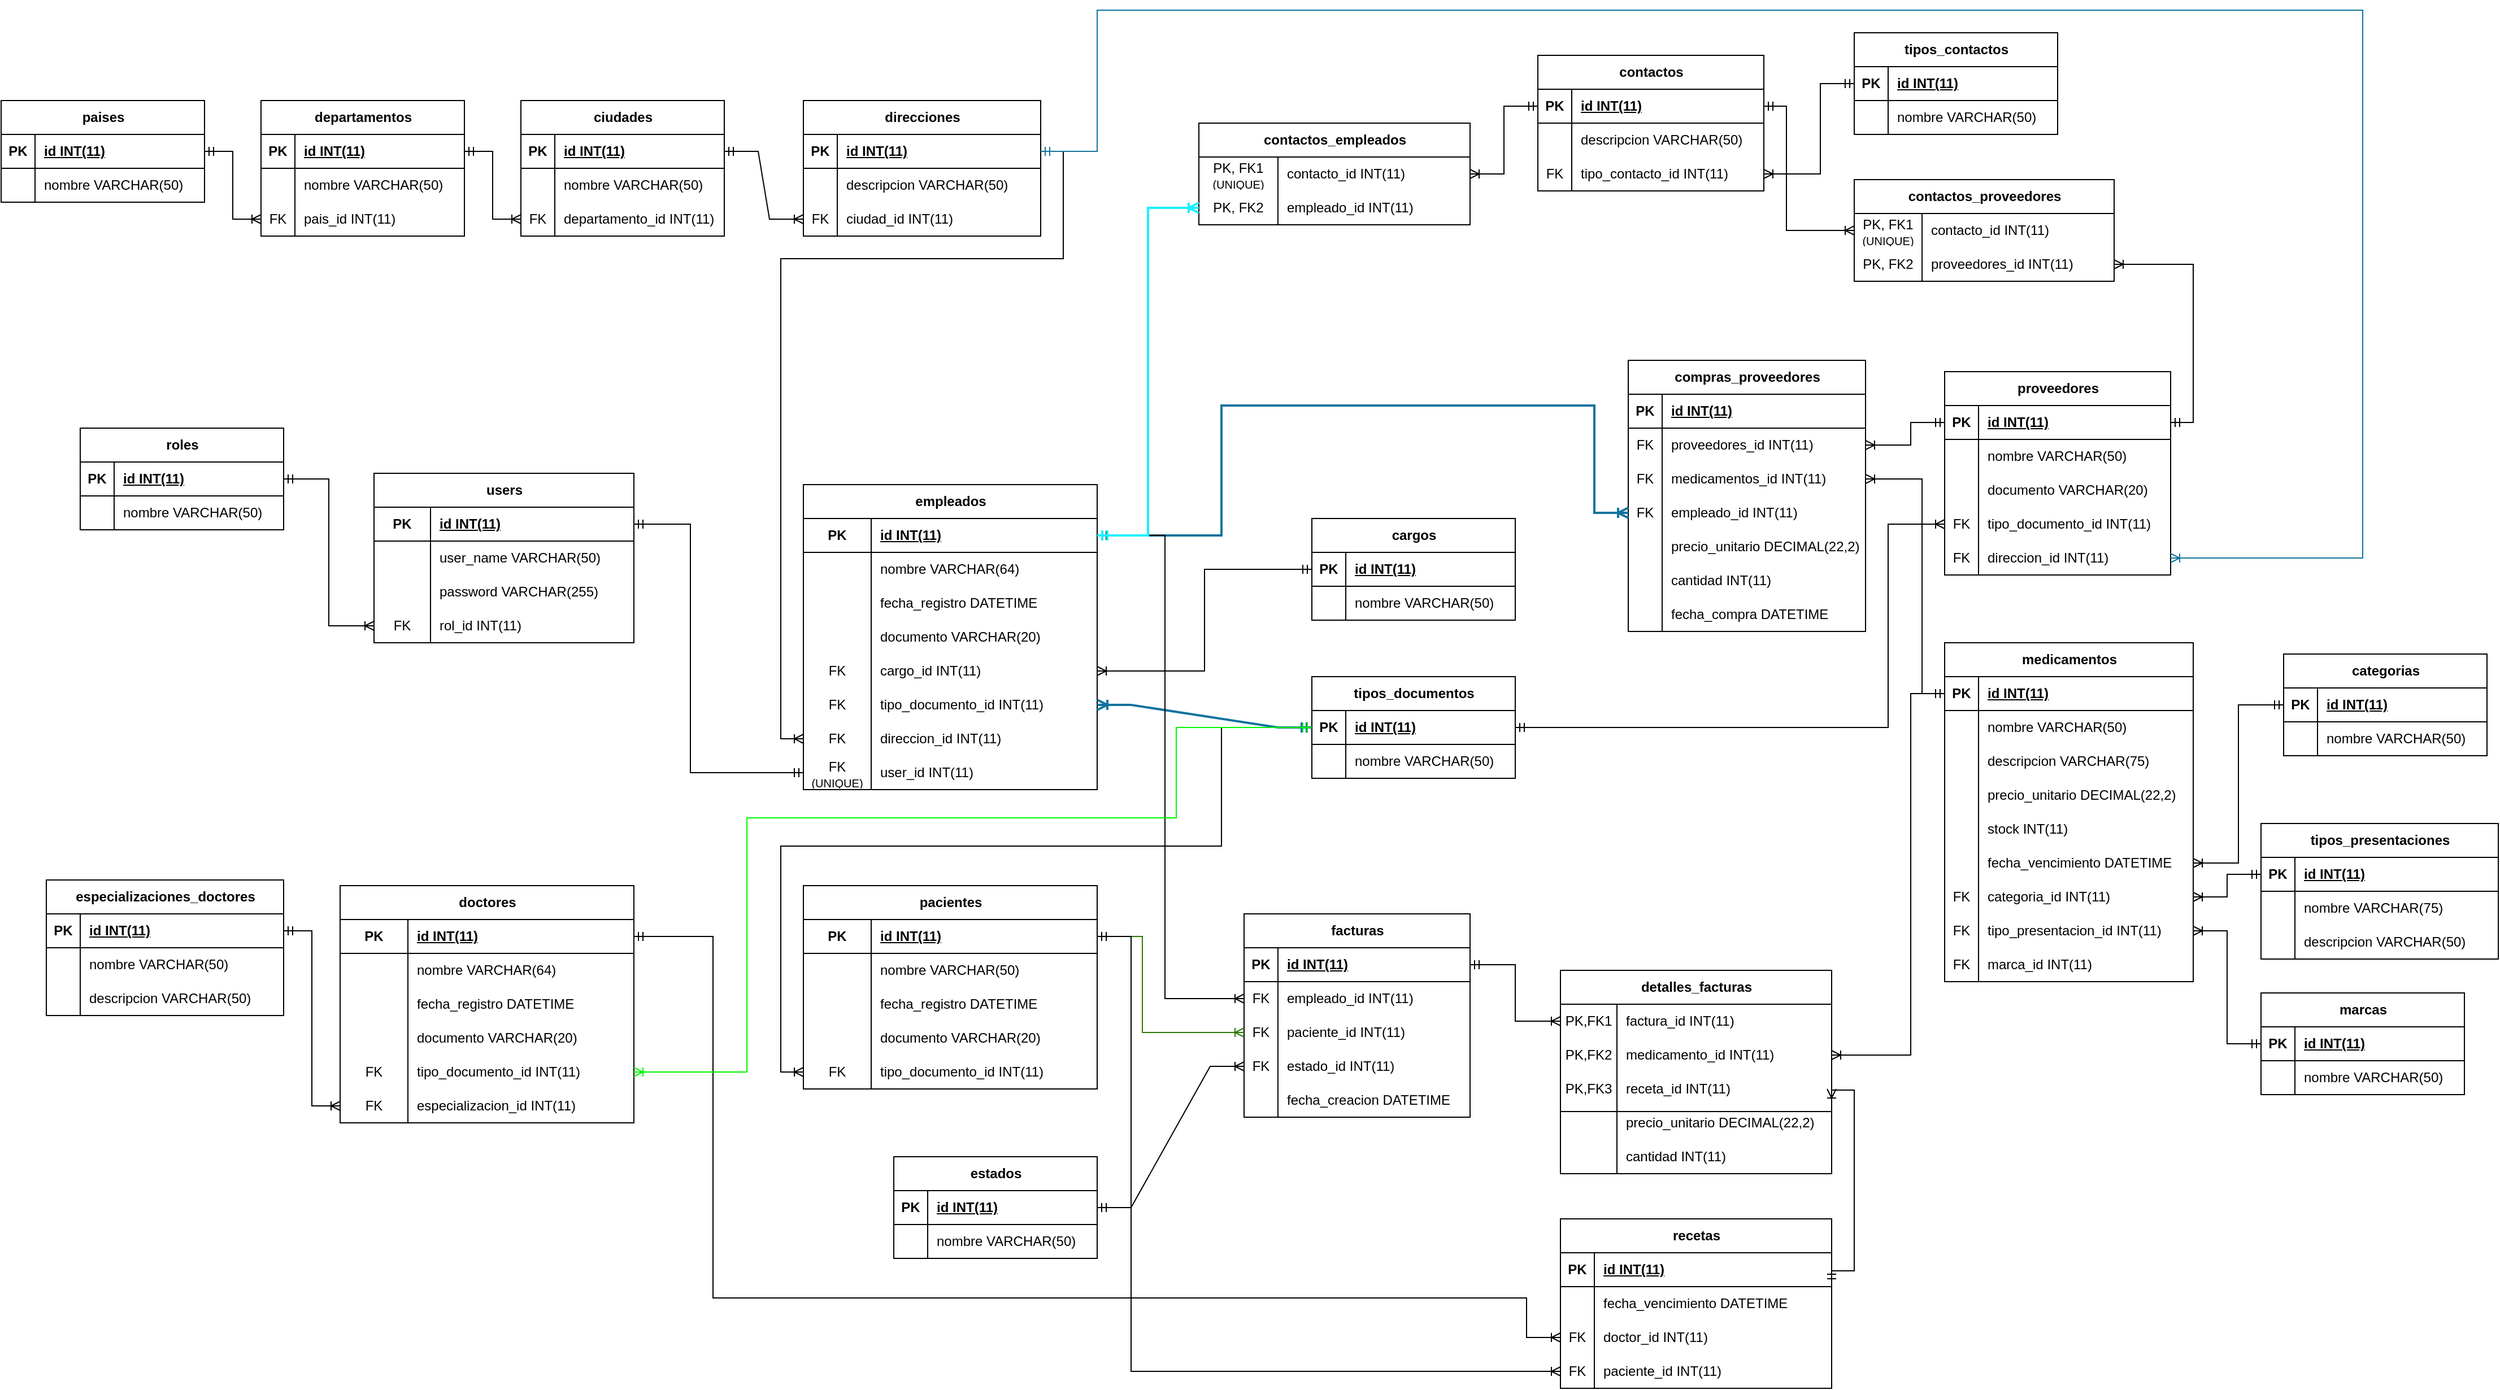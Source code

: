 <mxfile version="22.0.0" type="device">
  <diagram name="Page-1" id="e56a1550-8fbb-45ad-956c-1786394a9013">
    <mxGraphModel dx="1075" dy="2280" grid="1" gridSize="10" guides="1" tooltips="1" connect="1" arrows="1" fold="1" page="1" pageScale="1" pageWidth="3000" pageHeight="2000" background="none" math="0" shadow="0">
      <root>
        <mxCell id="0" />
        <mxCell id="1" parent="0" />
        <mxCell id="l4Cw_oAwUs9WhuOeAWEN-774" value="roles" style="shape=table;startSize=30;container=1;collapsible=1;childLayout=tableLayout;fixedRows=1;rowLines=0;fontStyle=1;align=center;resizeLast=1;html=1;" parent="1" vertex="1">
          <mxGeometry x="190" y="570" width="180" height="90" as="geometry">
            <mxRectangle x="100" y="100" width="70" height="30" as="alternateBounds" />
          </mxGeometry>
        </mxCell>
        <mxCell id="l4Cw_oAwUs9WhuOeAWEN-775" value="" style="shape=tableRow;horizontal=0;startSize=0;swimlaneHead=0;swimlaneBody=0;fillColor=none;collapsible=0;dropTarget=0;points=[[0,0.5],[1,0.5]];portConstraint=eastwest;top=0;left=0;right=0;bottom=1;" parent="l4Cw_oAwUs9WhuOeAWEN-774" vertex="1">
          <mxGeometry y="30" width="180" height="30" as="geometry" />
        </mxCell>
        <mxCell id="l4Cw_oAwUs9WhuOeAWEN-776" value="PK" style="shape=partialRectangle;connectable=0;fillColor=none;top=0;left=0;bottom=0;right=0;fontStyle=1;overflow=hidden;whiteSpace=wrap;html=1;" parent="l4Cw_oAwUs9WhuOeAWEN-775" vertex="1">
          <mxGeometry width="30" height="30" as="geometry">
            <mxRectangle width="30" height="30" as="alternateBounds" />
          </mxGeometry>
        </mxCell>
        <mxCell id="l4Cw_oAwUs9WhuOeAWEN-777" value="id INT(11)" style="shape=partialRectangle;connectable=0;fillColor=none;top=0;left=0;bottom=0;right=0;align=left;spacingLeft=6;fontStyle=5;overflow=hidden;whiteSpace=wrap;html=1;" parent="l4Cw_oAwUs9WhuOeAWEN-775" vertex="1">
          <mxGeometry x="30" width="150" height="30" as="geometry">
            <mxRectangle width="150" height="30" as="alternateBounds" />
          </mxGeometry>
        </mxCell>
        <mxCell id="l4Cw_oAwUs9WhuOeAWEN-778" value="" style="shape=tableRow;horizontal=0;startSize=0;swimlaneHead=0;swimlaneBody=0;fillColor=none;collapsible=0;dropTarget=0;points=[[0,0.5],[1,0.5]];portConstraint=eastwest;top=0;left=0;right=0;bottom=0;" parent="l4Cw_oAwUs9WhuOeAWEN-774" vertex="1">
          <mxGeometry y="60" width="180" height="30" as="geometry" />
        </mxCell>
        <mxCell id="l4Cw_oAwUs9WhuOeAWEN-779" value="" style="shape=partialRectangle;connectable=0;fillColor=none;top=0;left=0;bottom=0;right=0;editable=1;overflow=hidden;whiteSpace=wrap;html=1;" parent="l4Cw_oAwUs9WhuOeAWEN-778" vertex="1">
          <mxGeometry width="30" height="30" as="geometry">
            <mxRectangle width="30" height="30" as="alternateBounds" />
          </mxGeometry>
        </mxCell>
        <mxCell id="l4Cw_oAwUs9WhuOeAWEN-780" value="nombre VARCHAR(50)" style="shape=partialRectangle;connectable=0;fillColor=none;top=0;left=0;bottom=0;right=0;align=left;spacingLeft=6;overflow=hidden;whiteSpace=wrap;html=1;" parent="l4Cw_oAwUs9WhuOeAWEN-778" vertex="1">
          <mxGeometry x="30" width="150" height="30" as="geometry">
            <mxRectangle width="150" height="30" as="alternateBounds" />
          </mxGeometry>
        </mxCell>
        <mxCell id="l4Cw_oAwUs9WhuOeAWEN-781" value="users" style="shape=table;startSize=30;container=1;collapsible=1;childLayout=tableLayout;fixedRows=1;rowLines=0;fontStyle=1;align=center;resizeLast=1;html=1;" parent="1" vertex="1">
          <mxGeometry x="450" y="610" width="230" height="150" as="geometry" />
        </mxCell>
        <mxCell id="l4Cw_oAwUs9WhuOeAWEN-782" value="" style="shape=tableRow;horizontal=0;startSize=0;swimlaneHead=0;swimlaneBody=0;fillColor=none;collapsible=0;dropTarget=0;points=[[0,0.5],[1,0.5]];portConstraint=eastwest;top=0;left=0;right=0;bottom=1;" parent="l4Cw_oAwUs9WhuOeAWEN-781" vertex="1">
          <mxGeometry y="30" width="230" height="30" as="geometry" />
        </mxCell>
        <mxCell id="l4Cw_oAwUs9WhuOeAWEN-783" value="PK" style="shape=partialRectangle;connectable=0;fillColor=none;top=0;left=0;bottom=0;right=0;fontStyle=1;overflow=hidden;whiteSpace=wrap;html=1;" parent="l4Cw_oAwUs9WhuOeAWEN-782" vertex="1">
          <mxGeometry width="50" height="30" as="geometry">
            <mxRectangle width="50" height="30" as="alternateBounds" />
          </mxGeometry>
        </mxCell>
        <mxCell id="l4Cw_oAwUs9WhuOeAWEN-784" value="id INT(11)" style="shape=partialRectangle;connectable=0;fillColor=none;top=0;left=0;bottom=0;right=0;align=left;spacingLeft=6;fontStyle=5;overflow=hidden;whiteSpace=wrap;html=1;" parent="l4Cw_oAwUs9WhuOeAWEN-782" vertex="1">
          <mxGeometry x="50" width="180" height="30" as="geometry">
            <mxRectangle width="180" height="30" as="alternateBounds" />
          </mxGeometry>
        </mxCell>
        <mxCell id="l4Cw_oAwUs9WhuOeAWEN-785" value="" style="shape=tableRow;horizontal=0;startSize=0;swimlaneHead=0;swimlaneBody=0;fillColor=none;collapsible=0;dropTarget=0;points=[[0,0.5],[1,0.5]];portConstraint=eastwest;top=0;left=0;right=0;bottom=0;" parent="l4Cw_oAwUs9WhuOeAWEN-781" vertex="1">
          <mxGeometry y="60" width="230" height="30" as="geometry" />
        </mxCell>
        <mxCell id="l4Cw_oAwUs9WhuOeAWEN-786" value="" style="shape=partialRectangle;connectable=0;fillColor=none;top=0;left=0;bottom=0;right=0;editable=1;overflow=hidden;whiteSpace=wrap;html=1;" parent="l4Cw_oAwUs9WhuOeAWEN-785" vertex="1">
          <mxGeometry width="50" height="30" as="geometry">
            <mxRectangle width="50" height="30" as="alternateBounds" />
          </mxGeometry>
        </mxCell>
        <mxCell id="l4Cw_oAwUs9WhuOeAWEN-787" value="user_name VARCHAR(50)" style="shape=partialRectangle;connectable=0;fillColor=none;top=0;left=0;bottom=0;right=0;align=left;spacingLeft=6;overflow=hidden;whiteSpace=wrap;html=1;" parent="l4Cw_oAwUs9WhuOeAWEN-785" vertex="1">
          <mxGeometry x="50" width="180" height="30" as="geometry">
            <mxRectangle width="180" height="30" as="alternateBounds" />
          </mxGeometry>
        </mxCell>
        <mxCell id="l4Cw_oAwUs9WhuOeAWEN-788" value="" style="shape=tableRow;horizontal=0;startSize=0;swimlaneHead=0;swimlaneBody=0;fillColor=none;collapsible=0;dropTarget=0;points=[[0,0.5],[1,0.5]];portConstraint=eastwest;top=0;left=0;right=0;bottom=0;" parent="l4Cw_oAwUs9WhuOeAWEN-781" vertex="1">
          <mxGeometry y="90" width="230" height="30" as="geometry" />
        </mxCell>
        <mxCell id="l4Cw_oAwUs9WhuOeAWEN-789" value="" style="shape=partialRectangle;connectable=0;fillColor=none;top=0;left=0;bottom=0;right=0;editable=1;overflow=hidden;whiteSpace=wrap;html=1;" parent="l4Cw_oAwUs9WhuOeAWEN-788" vertex="1">
          <mxGeometry width="50" height="30" as="geometry">
            <mxRectangle width="50" height="30" as="alternateBounds" />
          </mxGeometry>
        </mxCell>
        <mxCell id="l4Cw_oAwUs9WhuOeAWEN-790" value="password VARCHAR(255)" style="shape=partialRectangle;connectable=0;fillColor=none;top=0;left=0;bottom=0;right=0;align=left;spacingLeft=6;overflow=hidden;whiteSpace=wrap;html=1;" parent="l4Cw_oAwUs9WhuOeAWEN-788" vertex="1">
          <mxGeometry x="50" width="180" height="30" as="geometry">
            <mxRectangle width="180" height="30" as="alternateBounds" />
          </mxGeometry>
        </mxCell>
        <mxCell id="l4Cw_oAwUs9WhuOeAWEN-1090" value="" style="shape=tableRow;horizontal=0;startSize=0;swimlaneHead=0;swimlaneBody=0;fillColor=none;collapsible=0;dropTarget=0;points=[[0,0.5],[1,0.5]];portConstraint=eastwest;top=0;left=0;right=0;bottom=0;" parent="l4Cw_oAwUs9WhuOeAWEN-781" vertex="1">
          <mxGeometry y="120" width="230" height="30" as="geometry" />
        </mxCell>
        <mxCell id="l4Cw_oAwUs9WhuOeAWEN-1091" value="FK" style="shape=partialRectangle;connectable=0;fillColor=none;top=0;left=0;bottom=0;right=0;editable=1;overflow=hidden;whiteSpace=wrap;html=1;" parent="l4Cw_oAwUs9WhuOeAWEN-1090" vertex="1">
          <mxGeometry width="50" height="30" as="geometry">
            <mxRectangle width="50" height="30" as="alternateBounds" />
          </mxGeometry>
        </mxCell>
        <mxCell id="l4Cw_oAwUs9WhuOeAWEN-1092" value="rol_id INT(11)" style="shape=partialRectangle;connectable=0;fillColor=none;top=0;left=0;bottom=0;right=0;align=left;spacingLeft=6;overflow=hidden;whiteSpace=wrap;html=1;" parent="l4Cw_oAwUs9WhuOeAWEN-1090" vertex="1">
          <mxGeometry x="50" width="180" height="30" as="geometry">
            <mxRectangle width="180" height="30" as="alternateBounds" />
          </mxGeometry>
        </mxCell>
        <mxCell id="l4Cw_oAwUs9WhuOeAWEN-794" value="empleados" style="shape=table;startSize=30;container=1;collapsible=1;childLayout=tableLayout;fixedRows=1;rowLines=0;fontStyle=1;align=center;resizeLast=1;html=1;" parent="1" vertex="1">
          <mxGeometry x="830" y="620" width="260" height="270" as="geometry" />
        </mxCell>
        <mxCell id="l4Cw_oAwUs9WhuOeAWEN-795" value="" style="shape=tableRow;horizontal=0;startSize=0;swimlaneHead=0;swimlaneBody=0;fillColor=none;collapsible=0;dropTarget=0;points=[[0,0.5],[1,0.5]];portConstraint=eastwest;top=0;left=0;right=0;bottom=1;" parent="l4Cw_oAwUs9WhuOeAWEN-794" vertex="1">
          <mxGeometry y="30" width="260" height="30" as="geometry" />
        </mxCell>
        <mxCell id="l4Cw_oAwUs9WhuOeAWEN-796" value="PK" style="shape=partialRectangle;connectable=0;fillColor=none;top=0;left=0;bottom=0;right=0;fontStyle=1;overflow=hidden;whiteSpace=wrap;html=1;" parent="l4Cw_oAwUs9WhuOeAWEN-795" vertex="1">
          <mxGeometry width="60" height="30" as="geometry">
            <mxRectangle width="60" height="30" as="alternateBounds" />
          </mxGeometry>
        </mxCell>
        <mxCell id="l4Cw_oAwUs9WhuOeAWEN-797" value="id INT(11)" style="shape=partialRectangle;connectable=0;fillColor=none;top=0;left=0;bottom=0;right=0;align=left;spacingLeft=6;fontStyle=5;overflow=hidden;whiteSpace=wrap;html=1;" parent="l4Cw_oAwUs9WhuOeAWEN-795" vertex="1">
          <mxGeometry x="60" width="200" height="30" as="geometry">
            <mxRectangle width="200" height="30" as="alternateBounds" />
          </mxGeometry>
        </mxCell>
        <mxCell id="l4Cw_oAwUs9WhuOeAWEN-798" value="" style="shape=tableRow;horizontal=0;startSize=0;swimlaneHead=0;swimlaneBody=0;fillColor=none;collapsible=0;dropTarget=0;points=[[0,0.5],[1,0.5]];portConstraint=eastwest;top=0;left=0;right=0;bottom=0;" parent="l4Cw_oAwUs9WhuOeAWEN-794" vertex="1">
          <mxGeometry y="60" width="260" height="30" as="geometry" />
        </mxCell>
        <mxCell id="l4Cw_oAwUs9WhuOeAWEN-799" value="" style="shape=partialRectangle;connectable=0;fillColor=none;top=0;left=0;bottom=0;right=0;editable=1;overflow=hidden;whiteSpace=wrap;html=1;" parent="l4Cw_oAwUs9WhuOeAWEN-798" vertex="1">
          <mxGeometry width="60" height="30" as="geometry">
            <mxRectangle width="60" height="30" as="alternateBounds" />
          </mxGeometry>
        </mxCell>
        <mxCell id="l4Cw_oAwUs9WhuOeAWEN-800" value="nombre VARCHAR(64)" style="shape=partialRectangle;connectable=0;fillColor=none;top=0;left=0;bottom=0;right=0;align=left;spacingLeft=6;overflow=hidden;whiteSpace=wrap;html=1;" parent="l4Cw_oAwUs9WhuOeAWEN-798" vertex="1">
          <mxGeometry x="60" width="200" height="30" as="geometry">
            <mxRectangle width="200" height="30" as="alternateBounds" />
          </mxGeometry>
        </mxCell>
        <mxCell id="l4Cw_oAwUs9WhuOeAWEN-801" value="" style="shape=tableRow;horizontal=0;startSize=0;swimlaneHead=0;swimlaneBody=0;fillColor=none;collapsible=0;dropTarget=0;points=[[0,0.5],[1,0.5]];portConstraint=eastwest;top=0;left=0;right=0;bottom=0;" parent="l4Cw_oAwUs9WhuOeAWEN-794" vertex="1">
          <mxGeometry y="90" width="260" height="30" as="geometry" />
        </mxCell>
        <mxCell id="l4Cw_oAwUs9WhuOeAWEN-802" value="" style="shape=partialRectangle;connectable=0;fillColor=none;top=0;left=0;bottom=0;right=0;editable=1;overflow=hidden;whiteSpace=wrap;html=1;" parent="l4Cw_oAwUs9WhuOeAWEN-801" vertex="1">
          <mxGeometry width="60" height="30" as="geometry">
            <mxRectangle width="60" height="30" as="alternateBounds" />
          </mxGeometry>
        </mxCell>
        <mxCell id="l4Cw_oAwUs9WhuOeAWEN-803" value="fecha_registro DATETIME" style="shape=partialRectangle;connectable=0;fillColor=none;top=0;left=0;bottom=0;right=0;align=left;spacingLeft=6;overflow=hidden;whiteSpace=wrap;html=1;" parent="l4Cw_oAwUs9WhuOeAWEN-801" vertex="1">
          <mxGeometry x="60" width="200" height="30" as="geometry">
            <mxRectangle width="200" height="30" as="alternateBounds" />
          </mxGeometry>
        </mxCell>
        <mxCell id="l4Cw_oAwUs9WhuOeAWEN-804" value="" style="shape=tableRow;horizontal=0;startSize=0;swimlaneHead=0;swimlaneBody=0;fillColor=none;collapsible=0;dropTarget=0;points=[[0,0.5],[1,0.5]];portConstraint=eastwest;top=0;left=0;right=0;bottom=0;" parent="l4Cw_oAwUs9WhuOeAWEN-794" vertex="1">
          <mxGeometry y="120" width="260" height="30" as="geometry" />
        </mxCell>
        <mxCell id="l4Cw_oAwUs9WhuOeAWEN-805" value="" style="shape=partialRectangle;connectable=0;fillColor=none;top=0;left=0;bottom=0;right=0;editable=1;overflow=hidden;whiteSpace=wrap;html=1;" parent="l4Cw_oAwUs9WhuOeAWEN-804" vertex="1">
          <mxGeometry width="60" height="30" as="geometry">
            <mxRectangle width="60" height="30" as="alternateBounds" />
          </mxGeometry>
        </mxCell>
        <mxCell id="l4Cw_oAwUs9WhuOeAWEN-806" value="documento VARCHAR(20)" style="shape=partialRectangle;connectable=0;fillColor=none;top=0;left=0;bottom=0;right=0;align=left;spacingLeft=6;overflow=hidden;whiteSpace=wrap;html=1;" parent="l4Cw_oAwUs9WhuOeAWEN-804" vertex="1">
          <mxGeometry x="60" width="200" height="30" as="geometry">
            <mxRectangle width="200" height="30" as="alternateBounds" />
          </mxGeometry>
        </mxCell>
        <mxCell id="l4Cw_oAwUs9WhuOeAWEN-807" value="" style="shape=tableRow;horizontal=0;startSize=0;swimlaneHead=0;swimlaneBody=0;fillColor=none;collapsible=0;dropTarget=0;points=[[0,0.5],[1,0.5]];portConstraint=eastwest;top=0;left=0;right=0;bottom=0;" parent="l4Cw_oAwUs9WhuOeAWEN-794" vertex="1">
          <mxGeometry y="150" width="260" height="30" as="geometry" />
        </mxCell>
        <mxCell id="l4Cw_oAwUs9WhuOeAWEN-808" value="FK" style="shape=partialRectangle;connectable=0;fillColor=none;top=0;left=0;bottom=0;right=0;editable=1;overflow=hidden;whiteSpace=wrap;html=1;" parent="l4Cw_oAwUs9WhuOeAWEN-807" vertex="1">
          <mxGeometry width="60" height="30" as="geometry">
            <mxRectangle width="60" height="30" as="alternateBounds" />
          </mxGeometry>
        </mxCell>
        <mxCell id="l4Cw_oAwUs9WhuOeAWEN-809" value="cargo_id INT(11)" style="shape=partialRectangle;connectable=0;fillColor=none;top=0;left=0;bottom=0;right=0;align=left;spacingLeft=6;overflow=hidden;whiteSpace=wrap;html=1;" parent="l4Cw_oAwUs9WhuOeAWEN-807" vertex="1">
          <mxGeometry x="60" width="200" height="30" as="geometry">
            <mxRectangle width="200" height="30" as="alternateBounds" />
          </mxGeometry>
        </mxCell>
        <mxCell id="l4Cw_oAwUs9WhuOeAWEN-810" value="" style="shape=tableRow;horizontal=0;startSize=0;swimlaneHead=0;swimlaneBody=0;fillColor=none;collapsible=0;dropTarget=0;points=[[0,0.5],[1,0.5]];portConstraint=eastwest;top=0;left=0;right=0;bottom=0;" parent="l4Cw_oAwUs9WhuOeAWEN-794" vertex="1">
          <mxGeometry y="180" width="260" height="30" as="geometry" />
        </mxCell>
        <mxCell id="l4Cw_oAwUs9WhuOeAWEN-811" value="FK" style="shape=partialRectangle;connectable=0;fillColor=none;top=0;left=0;bottom=0;right=0;editable=1;overflow=hidden;whiteSpace=wrap;html=1;" parent="l4Cw_oAwUs9WhuOeAWEN-810" vertex="1">
          <mxGeometry width="60" height="30" as="geometry">
            <mxRectangle width="60" height="30" as="alternateBounds" />
          </mxGeometry>
        </mxCell>
        <mxCell id="l4Cw_oAwUs9WhuOeAWEN-812" value="tipo_documento_id INT(11)" style="shape=partialRectangle;connectable=0;fillColor=none;top=0;left=0;bottom=0;right=0;align=left;spacingLeft=6;overflow=hidden;whiteSpace=wrap;html=1;" parent="l4Cw_oAwUs9WhuOeAWEN-810" vertex="1">
          <mxGeometry x="60" width="200" height="30" as="geometry">
            <mxRectangle width="200" height="30" as="alternateBounds" />
          </mxGeometry>
        </mxCell>
        <mxCell id="l4Cw_oAwUs9WhuOeAWEN-1100" value="" style="shape=tableRow;horizontal=0;startSize=0;swimlaneHead=0;swimlaneBody=0;fillColor=none;collapsible=0;dropTarget=0;points=[[0,0.5],[1,0.5]];portConstraint=eastwest;top=0;left=0;right=0;bottom=0;" parent="l4Cw_oAwUs9WhuOeAWEN-794" vertex="1">
          <mxGeometry y="210" width="260" height="30" as="geometry" />
        </mxCell>
        <mxCell id="l4Cw_oAwUs9WhuOeAWEN-1101" value="FK" style="shape=partialRectangle;connectable=0;fillColor=none;top=0;left=0;bottom=0;right=0;editable=1;overflow=hidden;whiteSpace=wrap;html=1;" parent="l4Cw_oAwUs9WhuOeAWEN-1100" vertex="1">
          <mxGeometry width="60" height="30" as="geometry">
            <mxRectangle width="60" height="30" as="alternateBounds" />
          </mxGeometry>
        </mxCell>
        <mxCell id="l4Cw_oAwUs9WhuOeAWEN-1102" value="direccion_id INT(11)" style="shape=partialRectangle;connectable=0;fillColor=none;top=0;left=0;bottom=0;right=0;align=left;spacingLeft=6;overflow=hidden;whiteSpace=wrap;html=1;" parent="l4Cw_oAwUs9WhuOeAWEN-1100" vertex="1">
          <mxGeometry x="60" width="200" height="30" as="geometry">
            <mxRectangle width="200" height="30" as="alternateBounds" />
          </mxGeometry>
        </mxCell>
        <mxCell id="l4Cw_oAwUs9WhuOeAWEN-1140" value="" style="shape=tableRow;horizontal=0;startSize=0;swimlaneHead=0;swimlaneBody=0;fillColor=none;collapsible=0;dropTarget=0;points=[[0,0.5],[1,0.5]];portConstraint=eastwest;top=0;left=0;right=0;bottom=0;" parent="l4Cw_oAwUs9WhuOeAWEN-794" vertex="1">
          <mxGeometry y="240" width="260" height="30" as="geometry" />
        </mxCell>
        <mxCell id="l4Cw_oAwUs9WhuOeAWEN-1141" value="FK&lt;br&gt;&lt;font style=&quot;font-size: 10px;&quot;&gt;(UNIQUE)&lt;/font&gt;" style="shape=partialRectangle;connectable=0;fillColor=none;top=0;left=0;bottom=0;right=0;editable=1;overflow=hidden;whiteSpace=wrap;html=1;" parent="l4Cw_oAwUs9WhuOeAWEN-1140" vertex="1">
          <mxGeometry width="60" height="30" as="geometry">
            <mxRectangle width="60" height="30" as="alternateBounds" />
          </mxGeometry>
        </mxCell>
        <mxCell id="l4Cw_oAwUs9WhuOeAWEN-1142" value="user_id INT(11)" style="shape=partialRectangle;connectable=0;fillColor=none;top=0;left=0;bottom=0;right=0;align=left;spacingLeft=6;overflow=hidden;whiteSpace=wrap;html=1;" parent="l4Cw_oAwUs9WhuOeAWEN-1140" vertex="1">
          <mxGeometry x="60" width="200" height="30" as="geometry">
            <mxRectangle width="200" height="30" as="alternateBounds" />
          </mxGeometry>
        </mxCell>
        <mxCell id="l4Cw_oAwUs9WhuOeAWEN-817" value="cargos" style="shape=table;startSize=30;container=1;collapsible=1;childLayout=tableLayout;fixedRows=1;rowLines=0;fontStyle=1;align=center;resizeLast=1;html=1;" parent="1" vertex="1">
          <mxGeometry x="1280" y="650" width="180" height="90" as="geometry" />
        </mxCell>
        <mxCell id="l4Cw_oAwUs9WhuOeAWEN-818" value="" style="shape=tableRow;horizontal=0;startSize=0;swimlaneHead=0;swimlaneBody=0;fillColor=none;collapsible=0;dropTarget=0;points=[[0,0.5],[1,0.5]];portConstraint=eastwest;top=0;left=0;right=0;bottom=1;" parent="l4Cw_oAwUs9WhuOeAWEN-817" vertex="1">
          <mxGeometry y="30" width="180" height="30" as="geometry" />
        </mxCell>
        <mxCell id="l4Cw_oAwUs9WhuOeAWEN-819" value="PK" style="shape=partialRectangle;connectable=0;fillColor=none;top=0;left=0;bottom=0;right=0;fontStyle=1;overflow=hidden;whiteSpace=wrap;html=1;" parent="l4Cw_oAwUs9WhuOeAWEN-818" vertex="1">
          <mxGeometry width="30" height="30" as="geometry">
            <mxRectangle width="30" height="30" as="alternateBounds" />
          </mxGeometry>
        </mxCell>
        <mxCell id="l4Cw_oAwUs9WhuOeAWEN-820" value="id&amp;nbsp;INT(11)" style="shape=partialRectangle;connectable=0;fillColor=none;top=0;left=0;bottom=0;right=0;align=left;spacingLeft=6;fontStyle=5;overflow=hidden;whiteSpace=wrap;html=1;" parent="l4Cw_oAwUs9WhuOeAWEN-818" vertex="1">
          <mxGeometry x="30" width="150" height="30" as="geometry">
            <mxRectangle width="150" height="30" as="alternateBounds" />
          </mxGeometry>
        </mxCell>
        <mxCell id="l4Cw_oAwUs9WhuOeAWEN-821" value="" style="shape=tableRow;horizontal=0;startSize=0;swimlaneHead=0;swimlaneBody=0;fillColor=none;collapsible=0;dropTarget=0;points=[[0,0.5],[1,0.5]];portConstraint=eastwest;top=0;left=0;right=0;bottom=0;" parent="l4Cw_oAwUs9WhuOeAWEN-817" vertex="1">
          <mxGeometry y="60" width="180" height="30" as="geometry" />
        </mxCell>
        <mxCell id="l4Cw_oAwUs9WhuOeAWEN-822" value="" style="shape=partialRectangle;connectable=0;fillColor=none;top=0;left=0;bottom=0;right=0;editable=1;overflow=hidden;whiteSpace=wrap;html=1;" parent="l4Cw_oAwUs9WhuOeAWEN-821" vertex="1">
          <mxGeometry width="30" height="30" as="geometry">
            <mxRectangle width="30" height="30" as="alternateBounds" />
          </mxGeometry>
        </mxCell>
        <mxCell id="l4Cw_oAwUs9WhuOeAWEN-823" value="nombre VARCHAR(50)" style="shape=partialRectangle;connectable=0;fillColor=none;top=0;left=0;bottom=0;right=0;align=left;spacingLeft=6;overflow=hidden;whiteSpace=wrap;html=1;" parent="l4Cw_oAwUs9WhuOeAWEN-821" vertex="1">
          <mxGeometry x="30" width="150" height="30" as="geometry">
            <mxRectangle width="150" height="30" as="alternateBounds" />
          </mxGeometry>
        </mxCell>
        <mxCell id="l4Cw_oAwUs9WhuOeAWEN-824" value="" style="edgeStyle=orthogonalEdgeStyle;fontSize=12;html=1;endArrow=ERoneToMany;startArrow=ERmandOne;rounded=0;exitX=0;exitY=0.5;exitDx=0;exitDy=0;entryX=1;entryY=0.5;entryDx=0;entryDy=0;" parent="1" source="l4Cw_oAwUs9WhuOeAWEN-818" target="l4Cw_oAwUs9WhuOeAWEN-807" edge="1">
          <mxGeometry width="100" height="100" relative="1" as="geometry">
            <mxPoint x="1090" y="780" as="sourcePoint" />
            <mxPoint x="1130" y="700" as="targetPoint" />
          </mxGeometry>
        </mxCell>
        <mxCell id="l4Cw_oAwUs9WhuOeAWEN-825" value="tipos_documentos" style="shape=table;startSize=30;container=1;collapsible=1;childLayout=tableLayout;fixedRows=1;rowLines=0;fontStyle=1;align=center;resizeLast=1;html=1;" parent="1" vertex="1">
          <mxGeometry x="1280" y="790" width="180" height="90" as="geometry" />
        </mxCell>
        <mxCell id="l4Cw_oAwUs9WhuOeAWEN-826" value="" style="shape=tableRow;horizontal=0;startSize=0;swimlaneHead=0;swimlaneBody=0;fillColor=none;collapsible=0;dropTarget=0;points=[[0,0.5],[1,0.5]];portConstraint=eastwest;top=0;left=0;right=0;bottom=1;" parent="l4Cw_oAwUs9WhuOeAWEN-825" vertex="1">
          <mxGeometry y="30" width="180" height="30" as="geometry" />
        </mxCell>
        <mxCell id="l4Cw_oAwUs9WhuOeAWEN-827" value="PK" style="shape=partialRectangle;connectable=0;fillColor=none;top=0;left=0;bottom=0;right=0;fontStyle=1;overflow=hidden;whiteSpace=wrap;html=1;" parent="l4Cw_oAwUs9WhuOeAWEN-826" vertex="1">
          <mxGeometry width="30" height="30" as="geometry">
            <mxRectangle width="30" height="30" as="alternateBounds" />
          </mxGeometry>
        </mxCell>
        <mxCell id="l4Cw_oAwUs9WhuOeAWEN-828" value="id&amp;nbsp;INT(11)" style="shape=partialRectangle;connectable=0;fillColor=none;top=0;left=0;bottom=0;right=0;align=left;spacingLeft=6;fontStyle=5;overflow=hidden;whiteSpace=wrap;html=1;" parent="l4Cw_oAwUs9WhuOeAWEN-826" vertex="1">
          <mxGeometry x="30" width="150" height="30" as="geometry">
            <mxRectangle width="150" height="30" as="alternateBounds" />
          </mxGeometry>
        </mxCell>
        <mxCell id="l4Cw_oAwUs9WhuOeAWEN-829" value="" style="shape=tableRow;horizontal=0;startSize=0;swimlaneHead=0;swimlaneBody=0;fillColor=none;collapsible=0;dropTarget=0;points=[[0,0.5],[1,0.5]];portConstraint=eastwest;top=0;left=0;right=0;bottom=0;" parent="l4Cw_oAwUs9WhuOeAWEN-825" vertex="1">
          <mxGeometry y="60" width="180" height="30" as="geometry" />
        </mxCell>
        <mxCell id="l4Cw_oAwUs9WhuOeAWEN-830" value="" style="shape=partialRectangle;connectable=0;fillColor=none;top=0;left=0;bottom=0;right=0;editable=1;overflow=hidden;whiteSpace=wrap;html=1;" parent="l4Cw_oAwUs9WhuOeAWEN-829" vertex="1">
          <mxGeometry width="30" height="30" as="geometry">
            <mxRectangle width="30" height="30" as="alternateBounds" />
          </mxGeometry>
        </mxCell>
        <mxCell id="l4Cw_oAwUs9WhuOeAWEN-831" value="nombre VARCHAR(50)" style="shape=partialRectangle;connectable=0;fillColor=none;top=0;left=0;bottom=0;right=0;align=left;spacingLeft=6;overflow=hidden;whiteSpace=wrap;html=1;" parent="l4Cw_oAwUs9WhuOeAWEN-829" vertex="1">
          <mxGeometry x="30" width="150" height="30" as="geometry">
            <mxRectangle width="150" height="30" as="alternateBounds" />
          </mxGeometry>
        </mxCell>
        <mxCell id="l4Cw_oAwUs9WhuOeAWEN-832" value="" style="edgeStyle=entityRelationEdgeStyle;fontSize=12;html=1;endArrow=ERoneToMany;startArrow=ERmandOne;rounded=0;entryX=1;entryY=0.5;entryDx=0;entryDy=0;fillColor=#b1ddf0;strokeColor=#10739e;strokeWidth=2;" parent="1" source="l4Cw_oAwUs9WhuOeAWEN-826" target="l4Cw_oAwUs9WhuOeAWEN-810" edge="1">
          <mxGeometry width="100" height="100" relative="1" as="geometry">
            <mxPoint x="1160" y="860" as="sourcePoint" />
            <mxPoint x="1260" y="760" as="targetPoint" />
          </mxGeometry>
        </mxCell>
        <mxCell id="l4Cw_oAwUs9WhuOeAWEN-833" value="contactos" style="shape=table;startSize=30;container=1;collapsible=1;childLayout=tableLayout;fixedRows=1;rowLines=0;fontStyle=1;align=center;resizeLast=1;html=1;" parent="1" vertex="1">
          <mxGeometry x="1480" y="240" width="200" height="120" as="geometry" />
        </mxCell>
        <mxCell id="l4Cw_oAwUs9WhuOeAWEN-834" value="" style="shape=tableRow;horizontal=0;startSize=0;swimlaneHead=0;swimlaneBody=0;fillColor=none;collapsible=0;dropTarget=0;points=[[0,0.5],[1,0.5]];portConstraint=eastwest;top=0;left=0;right=0;bottom=1;" parent="l4Cw_oAwUs9WhuOeAWEN-833" vertex="1">
          <mxGeometry y="30" width="200" height="30" as="geometry" />
        </mxCell>
        <mxCell id="l4Cw_oAwUs9WhuOeAWEN-835" value="PK" style="shape=partialRectangle;connectable=0;fillColor=none;top=0;left=0;bottom=0;right=0;fontStyle=1;overflow=hidden;whiteSpace=wrap;html=1;" parent="l4Cw_oAwUs9WhuOeAWEN-834" vertex="1">
          <mxGeometry width="30" height="30" as="geometry">
            <mxRectangle width="30" height="30" as="alternateBounds" />
          </mxGeometry>
        </mxCell>
        <mxCell id="l4Cw_oAwUs9WhuOeAWEN-836" value="id&amp;nbsp;INT(11)" style="shape=partialRectangle;connectable=0;fillColor=none;top=0;left=0;bottom=0;right=0;align=left;spacingLeft=6;fontStyle=5;overflow=hidden;whiteSpace=wrap;html=1;" parent="l4Cw_oAwUs9WhuOeAWEN-834" vertex="1">
          <mxGeometry x="30" width="170" height="30" as="geometry">
            <mxRectangle width="170" height="30" as="alternateBounds" />
          </mxGeometry>
        </mxCell>
        <mxCell id="l4Cw_oAwUs9WhuOeAWEN-837" value="" style="shape=tableRow;horizontal=0;startSize=0;swimlaneHead=0;swimlaneBody=0;fillColor=none;collapsible=0;dropTarget=0;points=[[0,0.5],[1,0.5]];portConstraint=eastwest;top=0;left=0;right=0;bottom=0;" parent="l4Cw_oAwUs9WhuOeAWEN-833" vertex="1">
          <mxGeometry y="60" width="200" height="30" as="geometry" />
        </mxCell>
        <mxCell id="l4Cw_oAwUs9WhuOeAWEN-838" value="" style="shape=partialRectangle;connectable=0;fillColor=none;top=0;left=0;bottom=0;right=0;editable=1;overflow=hidden;whiteSpace=wrap;html=1;" parent="l4Cw_oAwUs9WhuOeAWEN-837" vertex="1">
          <mxGeometry width="30" height="30" as="geometry">
            <mxRectangle width="30" height="30" as="alternateBounds" />
          </mxGeometry>
        </mxCell>
        <mxCell id="l4Cw_oAwUs9WhuOeAWEN-839" value="descripcion VARCHAR(50)" style="shape=partialRectangle;connectable=0;fillColor=none;top=0;left=0;bottom=0;right=0;align=left;spacingLeft=6;overflow=hidden;whiteSpace=wrap;html=1;" parent="l4Cw_oAwUs9WhuOeAWEN-837" vertex="1">
          <mxGeometry x="30" width="170" height="30" as="geometry">
            <mxRectangle width="170" height="30" as="alternateBounds" />
          </mxGeometry>
        </mxCell>
        <mxCell id="qwuOKelqIH_6Itbjpdxt-52" value="" style="shape=tableRow;horizontal=0;startSize=0;swimlaneHead=0;swimlaneBody=0;fillColor=none;collapsible=0;dropTarget=0;points=[[0,0.5],[1,0.5]];portConstraint=eastwest;top=0;left=0;right=0;bottom=0;" vertex="1" parent="l4Cw_oAwUs9WhuOeAWEN-833">
          <mxGeometry y="90" width="200" height="30" as="geometry" />
        </mxCell>
        <mxCell id="qwuOKelqIH_6Itbjpdxt-53" value="FK" style="shape=partialRectangle;connectable=0;fillColor=none;top=0;left=0;bottom=0;right=0;editable=1;overflow=hidden;whiteSpace=wrap;html=1;" vertex="1" parent="qwuOKelqIH_6Itbjpdxt-52">
          <mxGeometry width="30" height="30" as="geometry">
            <mxRectangle width="30" height="30" as="alternateBounds" />
          </mxGeometry>
        </mxCell>
        <mxCell id="qwuOKelqIH_6Itbjpdxt-54" value="tipo_contacto_id INT(11)" style="shape=partialRectangle;connectable=0;fillColor=none;top=0;left=0;bottom=0;right=0;align=left;spacingLeft=6;overflow=hidden;whiteSpace=wrap;html=1;" vertex="1" parent="qwuOKelqIH_6Itbjpdxt-52">
          <mxGeometry x="30" width="170" height="30" as="geometry">
            <mxRectangle width="170" height="30" as="alternateBounds" />
          </mxGeometry>
        </mxCell>
        <mxCell id="l4Cw_oAwUs9WhuOeAWEN-846" value="tipos_contactos" style="shape=table;startSize=30;container=1;collapsible=1;childLayout=tableLayout;fixedRows=1;rowLines=0;fontStyle=1;align=center;resizeLast=1;html=1;" parent="1" vertex="1">
          <mxGeometry x="1760" y="220" width="180" height="90" as="geometry" />
        </mxCell>
        <mxCell id="l4Cw_oAwUs9WhuOeAWEN-847" value="" style="shape=tableRow;horizontal=0;startSize=0;swimlaneHead=0;swimlaneBody=0;fillColor=none;collapsible=0;dropTarget=0;points=[[0,0.5],[1,0.5]];portConstraint=eastwest;top=0;left=0;right=0;bottom=1;" parent="l4Cw_oAwUs9WhuOeAWEN-846" vertex="1">
          <mxGeometry y="30" width="180" height="30" as="geometry" />
        </mxCell>
        <mxCell id="l4Cw_oAwUs9WhuOeAWEN-848" value="PK" style="shape=partialRectangle;connectable=0;fillColor=none;top=0;left=0;bottom=0;right=0;fontStyle=1;overflow=hidden;whiteSpace=wrap;html=1;" parent="l4Cw_oAwUs9WhuOeAWEN-847" vertex="1">
          <mxGeometry width="30" height="30" as="geometry">
            <mxRectangle width="30" height="30" as="alternateBounds" />
          </mxGeometry>
        </mxCell>
        <mxCell id="l4Cw_oAwUs9WhuOeAWEN-849" value="id&amp;nbsp;INT(11)" style="shape=partialRectangle;connectable=0;fillColor=none;top=0;left=0;bottom=0;right=0;align=left;spacingLeft=6;fontStyle=5;overflow=hidden;whiteSpace=wrap;html=1;" parent="l4Cw_oAwUs9WhuOeAWEN-847" vertex="1">
          <mxGeometry x="30" width="150" height="30" as="geometry">
            <mxRectangle width="150" height="30" as="alternateBounds" />
          </mxGeometry>
        </mxCell>
        <mxCell id="l4Cw_oAwUs9WhuOeAWEN-850" value="" style="shape=tableRow;horizontal=0;startSize=0;swimlaneHead=0;swimlaneBody=0;fillColor=none;collapsible=0;dropTarget=0;points=[[0,0.5],[1,0.5]];portConstraint=eastwest;top=0;left=0;right=0;bottom=0;" parent="l4Cw_oAwUs9WhuOeAWEN-846" vertex="1">
          <mxGeometry y="60" width="180" height="30" as="geometry" />
        </mxCell>
        <mxCell id="l4Cw_oAwUs9WhuOeAWEN-851" value="" style="shape=partialRectangle;connectable=0;fillColor=none;top=0;left=0;bottom=0;right=0;editable=1;overflow=hidden;whiteSpace=wrap;html=1;" parent="l4Cw_oAwUs9WhuOeAWEN-850" vertex="1">
          <mxGeometry width="30" height="30" as="geometry">
            <mxRectangle width="30" height="30" as="alternateBounds" />
          </mxGeometry>
        </mxCell>
        <mxCell id="l4Cw_oAwUs9WhuOeAWEN-852" value="nombre VARCHAR(50)" style="shape=partialRectangle;connectable=0;fillColor=none;top=0;left=0;bottom=0;right=0;align=left;spacingLeft=6;overflow=hidden;whiteSpace=wrap;html=1;" parent="l4Cw_oAwUs9WhuOeAWEN-850" vertex="1">
          <mxGeometry x="30" width="150" height="30" as="geometry">
            <mxRectangle width="150" height="30" as="alternateBounds" />
          </mxGeometry>
        </mxCell>
        <mxCell id="l4Cw_oAwUs9WhuOeAWEN-855" value="direcciones" style="shape=table;startSize=30;container=1;collapsible=1;childLayout=tableLayout;fixedRows=1;rowLines=0;fontStyle=1;align=center;resizeLast=1;html=1;" parent="1" vertex="1">
          <mxGeometry x="830" y="280" width="210" height="120" as="geometry" />
        </mxCell>
        <mxCell id="l4Cw_oAwUs9WhuOeAWEN-856" value="" style="shape=tableRow;horizontal=0;startSize=0;swimlaneHead=0;swimlaneBody=0;fillColor=none;collapsible=0;dropTarget=0;points=[[0,0.5],[1,0.5]];portConstraint=eastwest;top=0;left=0;right=0;bottom=1;" parent="l4Cw_oAwUs9WhuOeAWEN-855" vertex="1">
          <mxGeometry y="30" width="210" height="30" as="geometry" />
        </mxCell>
        <mxCell id="l4Cw_oAwUs9WhuOeAWEN-857" value="PK" style="shape=partialRectangle;connectable=0;fillColor=none;top=0;left=0;bottom=0;right=0;fontStyle=1;overflow=hidden;whiteSpace=wrap;html=1;" parent="l4Cw_oAwUs9WhuOeAWEN-856" vertex="1">
          <mxGeometry width="30" height="30" as="geometry">
            <mxRectangle width="30" height="30" as="alternateBounds" />
          </mxGeometry>
        </mxCell>
        <mxCell id="l4Cw_oAwUs9WhuOeAWEN-858" value="id&amp;nbsp;INT(11)" style="shape=partialRectangle;connectable=0;fillColor=none;top=0;left=0;bottom=0;right=0;align=left;spacingLeft=6;fontStyle=5;overflow=hidden;whiteSpace=wrap;html=1;" parent="l4Cw_oAwUs9WhuOeAWEN-856" vertex="1">
          <mxGeometry x="30" width="180" height="30" as="geometry">
            <mxRectangle width="180" height="30" as="alternateBounds" />
          </mxGeometry>
        </mxCell>
        <mxCell id="l4Cw_oAwUs9WhuOeAWEN-859" value="" style="shape=tableRow;horizontal=0;startSize=0;swimlaneHead=0;swimlaneBody=0;fillColor=none;collapsible=0;dropTarget=0;points=[[0,0.5],[1,0.5]];portConstraint=eastwest;top=0;left=0;right=0;bottom=0;" parent="l4Cw_oAwUs9WhuOeAWEN-855" vertex="1">
          <mxGeometry y="60" width="210" height="30" as="geometry" />
        </mxCell>
        <mxCell id="l4Cw_oAwUs9WhuOeAWEN-860" value="" style="shape=partialRectangle;connectable=0;fillColor=none;top=0;left=0;bottom=0;right=0;editable=1;overflow=hidden;whiteSpace=wrap;html=1;" parent="l4Cw_oAwUs9WhuOeAWEN-859" vertex="1">
          <mxGeometry width="30" height="30" as="geometry">
            <mxRectangle width="30" height="30" as="alternateBounds" />
          </mxGeometry>
        </mxCell>
        <mxCell id="l4Cw_oAwUs9WhuOeAWEN-861" value="descripcion VARCHAR(50)" style="shape=partialRectangle;connectable=0;fillColor=none;top=0;left=0;bottom=0;right=0;align=left;spacingLeft=6;overflow=hidden;whiteSpace=wrap;html=1;" parent="l4Cw_oAwUs9WhuOeAWEN-859" vertex="1">
          <mxGeometry x="30" width="180" height="30" as="geometry">
            <mxRectangle width="180" height="30" as="alternateBounds" />
          </mxGeometry>
        </mxCell>
        <mxCell id="l4Cw_oAwUs9WhuOeAWEN-862" value="" style="shape=tableRow;horizontal=0;startSize=0;swimlaneHead=0;swimlaneBody=0;fillColor=none;collapsible=0;dropTarget=0;points=[[0,0.5],[1,0.5]];portConstraint=eastwest;top=0;left=0;right=0;bottom=0;" parent="l4Cw_oAwUs9WhuOeAWEN-855" vertex="1">
          <mxGeometry y="90" width="210" height="30" as="geometry" />
        </mxCell>
        <mxCell id="l4Cw_oAwUs9WhuOeAWEN-863" value="FK" style="shape=partialRectangle;connectable=0;fillColor=none;top=0;left=0;bottom=0;right=0;editable=1;overflow=hidden;whiteSpace=wrap;html=1;" parent="l4Cw_oAwUs9WhuOeAWEN-862" vertex="1">
          <mxGeometry width="30" height="30" as="geometry">
            <mxRectangle width="30" height="30" as="alternateBounds" />
          </mxGeometry>
        </mxCell>
        <mxCell id="l4Cw_oAwUs9WhuOeAWEN-864" value="ciudad_id INT(11)" style="shape=partialRectangle;connectable=0;fillColor=none;top=0;left=0;bottom=0;right=0;align=left;spacingLeft=6;overflow=hidden;whiteSpace=wrap;html=1;" parent="l4Cw_oAwUs9WhuOeAWEN-862" vertex="1">
          <mxGeometry x="30" width="180" height="30" as="geometry">
            <mxRectangle width="180" height="30" as="alternateBounds" />
          </mxGeometry>
        </mxCell>
        <mxCell id="l4Cw_oAwUs9WhuOeAWEN-865" value="ciudades" style="shape=table;startSize=30;container=1;collapsible=1;childLayout=tableLayout;fixedRows=1;rowLines=0;fontStyle=1;align=center;resizeLast=1;html=1;" parent="1" vertex="1">
          <mxGeometry x="580" y="280" width="180" height="120" as="geometry" />
        </mxCell>
        <mxCell id="l4Cw_oAwUs9WhuOeAWEN-866" value="" style="shape=tableRow;horizontal=0;startSize=0;swimlaneHead=0;swimlaneBody=0;fillColor=none;collapsible=0;dropTarget=0;points=[[0,0.5],[1,0.5]];portConstraint=eastwest;top=0;left=0;right=0;bottom=1;" parent="l4Cw_oAwUs9WhuOeAWEN-865" vertex="1">
          <mxGeometry y="30" width="180" height="30" as="geometry" />
        </mxCell>
        <mxCell id="l4Cw_oAwUs9WhuOeAWEN-867" value="PK" style="shape=partialRectangle;connectable=0;fillColor=none;top=0;left=0;bottom=0;right=0;fontStyle=1;overflow=hidden;whiteSpace=wrap;html=1;" parent="l4Cw_oAwUs9WhuOeAWEN-866" vertex="1">
          <mxGeometry width="30" height="30" as="geometry">
            <mxRectangle width="30" height="30" as="alternateBounds" />
          </mxGeometry>
        </mxCell>
        <mxCell id="l4Cw_oAwUs9WhuOeAWEN-868" value="id&amp;nbsp;INT(11)" style="shape=partialRectangle;connectable=0;fillColor=none;top=0;left=0;bottom=0;right=0;align=left;spacingLeft=6;fontStyle=5;overflow=hidden;whiteSpace=wrap;html=1;" parent="l4Cw_oAwUs9WhuOeAWEN-866" vertex="1">
          <mxGeometry x="30" width="150" height="30" as="geometry">
            <mxRectangle width="150" height="30" as="alternateBounds" />
          </mxGeometry>
        </mxCell>
        <mxCell id="l4Cw_oAwUs9WhuOeAWEN-869" value="" style="shape=tableRow;horizontal=0;startSize=0;swimlaneHead=0;swimlaneBody=0;fillColor=none;collapsible=0;dropTarget=0;points=[[0,0.5],[1,0.5]];portConstraint=eastwest;top=0;left=0;right=0;bottom=0;" parent="l4Cw_oAwUs9WhuOeAWEN-865" vertex="1">
          <mxGeometry y="60" width="180" height="30" as="geometry" />
        </mxCell>
        <mxCell id="l4Cw_oAwUs9WhuOeAWEN-870" value="" style="shape=partialRectangle;connectable=0;fillColor=none;top=0;left=0;bottom=0;right=0;editable=1;overflow=hidden;whiteSpace=wrap;html=1;" parent="l4Cw_oAwUs9WhuOeAWEN-869" vertex="1">
          <mxGeometry width="30" height="30" as="geometry">
            <mxRectangle width="30" height="30" as="alternateBounds" />
          </mxGeometry>
        </mxCell>
        <mxCell id="l4Cw_oAwUs9WhuOeAWEN-871" value="nombre VARCHAR(50)" style="shape=partialRectangle;connectable=0;fillColor=none;top=0;left=0;bottom=0;right=0;align=left;spacingLeft=6;overflow=hidden;whiteSpace=wrap;html=1;" parent="l4Cw_oAwUs9WhuOeAWEN-869" vertex="1">
          <mxGeometry x="30" width="150" height="30" as="geometry">
            <mxRectangle width="150" height="30" as="alternateBounds" />
          </mxGeometry>
        </mxCell>
        <mxCell id="l4Cw_oAwUs9WhuOeAWEN-872" value="" style="shape=tableRow;horizontal=0;startSize=0;swimlaneHead=0;swimlaneBody=0;fillColor=none;collapsible=0;dropTarget=0;points=[[0,0.5],[1,0.5]];portConstraint=eastwest;top=0;left=0;right=0;bottom=0;" parent="l4Cw_oAwUs9WhuOeAWEN-865" vertex="1">
          <mxGeometry y="90" width="180" height="30" as="geometry" />
        </mxCell>
        <mxCell id="l4Cw_oAwUs9WhuOeAWEN-873" value="FK" style="shape=partialRectangle;connectable=0;fillColor=none;top=0;left=0;bottom=0;right=0;editable=1;overflow=hidden;whiteSpace=wrap;html=1;" parent="l4Cw_oAwUs9WhuOeAWEN-872" vertex="1">
          <mxGeometry width="30" height="30" as="geometry">
            <mxRectangle width="30" height="30" as="alternateBounds" />
          </mxGeometry>
        </mxCell>
        <mxCell id="l4Cw_oAwUs9WhuOeAWEN-874" value="departamento_id INT(11)" style="shape=partialRectangle;connectable=0;fillColor=none;top=0;left=0;bottom=0;right=0;align=left;spacingLeft=6;overflow=hidden;whiteSpace=wrap;html=1;" parent="l4Cw_oAwUs9WhuOeAWEN-872" vertex="1">
          <mxGeometry x="30" width="150" height="30" as="geometry">
            <mxRectangle width="150" height="30" as="alternateBounds" />
          </mxGeometry>
        </mxCell>
        <mxCell id="l4Cw_oAwUs9WhuOeAWEN-875" value="" style="edgeStyle=entityRelationEdgeStyle;fontSize=12;html=1;endArrow=ERoneToMany;startArrow=ERmandOne;rounded=0;entryX=0;entryY=0.5;entryDx=0;entryDy=0;exitX=1;exitY=0.5;exitDx=0;exitDy=0;" parent="1" source="l4Cw_oAwUs9WhuOeAWEN-866" target="l4Cw_oAwUs9WhuOeAWEN-862" edge="1">
          <mxGeometry width="100" height="100" relative="1" as="geometry">
            <mxPoint x="570" y="640" as="sourcePoint" />
            <mxPoint x="670" y="540" as="targetPoint" />
          </mxGeometry>
        </mxCell>
        <mxCell id="l4Cw_oAwUs9WhuOeAWEN-876" value="departamentos" style="shape=table;startSize=30;container=1;collapsible=1;childLayout=tableLayout;fixedRows=1;rowLines=0;fontStyle=1;align=center;resizeLast=1;html=1;" parent="1" vertex="1">
          <mxGeometry x="350" y="280" width="180" height="120" as="geometry" />
        </mxCell>
        <mxCell id="l4Cw_oAwUs9WhuOeAWEN-877" value="" style="shape=tableRow;horizontal=0;startSize=0;swimlaneHead=0;swimlaneBody=0;fillColor=none;collapsible=0;dropTarget=0;points=[[0,0.5],[1,0.5]];portConstraint=eastwest;top=0;left=0;right=0;bottom=1;" parent="l4Cw_oAwUs9WhuOeAWEN-876" vertex="1">
          <mxGeometry y="30" width="180" height="30" as="geometry" />
        </mxCell>
        <mxCell id="l4Cw_oAwUs9WhuOeAWEN-878" value="PK" style="shape=partialRectangle;connectable=0;fillColor=none;top=0;left=0;bottom=0;right=0;fontStyle=1;overflow=hidden;whiteSpace=wrap;html=1;" parent="l4Cw_oAwUs9WhuOeAWEN-877" vertex="1">
          <mxGeometry width="30" height="30" as="geometry">
            <mxRectangle width="30" height="30" as="alternateBounds" />
          </mxGeometry>
        </mxCell>
        <mxCell id="l4Cw_oAwUs9WhuOeAWEN-879" value="id&amp;nbsp;INT(11)" style="shape=partialRectangle;connectable=0;fillColor=none;top=0;left=0;bottom=0;right=0;align=left;spacingLeft=6;fontStyle=5;overflow=hidden;whiteSpace=wrap;html=1;" parent="l4Cw_oAwUs9WhuOeAWEN-877" vertex="1">
          <mxGeometry x="30" width="150" height="30" as="geometry">
            <mxRectangle width="150" height="30" as="alternateBounds" />
          </mxGeometry>
        </mxCell>
        <mxCell id="l4Cw_oAwUs9WhuOeAWEN-880" value="" style="shape=tableRow;horizontal=0;startSize=0;swimlaneHead=0;swimlaneBody=0;fillColor=none;collapsible=0;dropTarget=0;points=[[0,0.5],[1,0.5]];portConstraint=eastwest;top=0;left=0;right=0;bottom=0;" parent="l4Cw_oAwUs9WhuOeAWEN-876" vertex="1">
          <mxGeometry y="60" width="180" height="30" as="geometry" />
        </mxCell>
        <mxCell id="l4Cw_oAwUs9WhuOeAWEN-881" value="" style="shape=partialRectangle;connectable=0;fillColor=none;top=0;left=0;bottom=0;right=0;editable=1;overflow=hidden;whiteSpace=wrap;html=1;" parent="l4Cw_oAwUs9WhuOeAWEN-880" vertex="1">
          <mxGeometry width="30" height="30" as="geometry">
            <mxRectangle width="30" height="30" as="alternateBounds" />
          </mxGeometry>
        </mxCell>
        <mxCell id="l4Cw_oAwUs9WhuOeAWEN-882" value="nombre VARCHAR(50)" style="shape=partialRectangle;connectable=0;fillColor=none;top=0;left=0;bottom=0;right=0;align=left;spacingLeft=6;overflow=hidden;whiteSpace=wrap;html=1;" parent="l4Cw_oAwUs9WhuOeAWEN-880" vertex="1">
          <mxGeometry x="30" width="150" height="30" as="geometry">
            <mxRectangle width="150" height="30" as="alternateBounds" />
          </mxGeometry>
        </mxCell>
        <mxCell id="l4Cw_oAwUs9WhuOeAWEN-883" value="" style="shape=tableRow;horizontal=0;startSize=0;swimlaneHead=0;swimlaneBody=0;fillColor=none;collapsible=0;dropTarget=0;points=[[0,0.5],[1,0.5]];portConstraint=eastwest;top=0;left=0;right=0;bottom=0;" parent="l4Cw_oAwUs9WhuOeAWEN-876" vertex="1">
          <mxGeometry y="90" width="180" height="30" as="geometry" />
        </mxCell>
        <mxCell id="l4Cw_oAwUs9WhuOeAWEN-884" value="FK" style="shape=partialRectangle;connectable=0;fillColor=none;top=0;left=0;bottom=0;right=0;editable=1;overflow=hidden;whiteSpace=wrap;html=1;" parent="l4Cw_oAwUs9WhuOeAWEN-883" vertex="1">
          <mxGeometry width="30" height="30" as="geometry">
            <mxRectangle width="30" height="30" as="alternateBounds" />
          </mxGeometry>
        </mxCell>
        <mxCell id="l4Cw_oAwUs9WhuOeAWEN-885" value="pais_id INT(11)" style="shape=partialRectangle;connectable=0;fillColor=none;top=0;left=0;bottom=0;right=0;align=left;spacingLeft=6;overflow=hidden;whiteSpace=wrap;html=1;" parent="l4Cw_oAwUs9WhuOeAWEN-883" vertex="1">
          <mxGeometry x="30" width="150" height="30" as="geometry">
            <mxRectangle width="150" height="30" as="alternateBounds" />
          </mxGeometry>
        </mxCell>
        <mxCell id="l4Cw_oAwUs9WhuOeAWEN-886" value="" style="edgeStyle=orthogonalEdgeStyle;fontSize=12;html=1;endArrow=ERoneToMany;startArrow=ERmandOne;rounded=0;entryX=0;entryY=0.5;entryDx=0;entryDy=0;exitX=1;exitY=0.5;exitDx=0;exitDy=0;" parent="1" source="l4Cw_oAwUs9WhuOeAWEN-877" target="l4Cw_oAwUs9WhuOeAWEN-872" edge="1">
          <mxGeometry width="100" height="100" relative="1" as="geometry">
            <mxPoint x="510" y="670" as="sourcePoint" />
            <mxPoint x="610" y="570" as="targetPoint" />
          </mxGeometry>
        </mxCell>
        <mxCell id="l4Cw_oAwUs9WhuOeAWEN-887" value="paises" style="shape=table;startSize=30;container=1;collapsible=1;childLayout=tableLayout;fixedRows=1;rowLines=0;fontStyle=1;align=center;resizeLast=1;html=1;" parent="1" vertex="1">
          <mxGeometry x="120" y="280" width="180" height="90" as="geometry" />
        </mxCell>
        <mxCell id="l4Cw_oAwUs9WhuOeAWEN-888" value="" style="shape=tableRow;horizontal=0;startSize=0;swimlaneHead=0;swimlaneBody=0;fillColor=none;collapsible=0;dropTarget=0;points=[[0,0.5],[1,0.5]];portConstraint=eastwest;top=0;left=0;right=0;bottom=1;" parent="l4Cw_oAwUs9WhuOeAWEN-887" vertex="1">
          <mxGeometry y="30" width="180" height="30" as="geometry" />
        </mxCell>
        <mxCell id="l4Cw_oAwUs9WhuOeAWEN-889" value="PK" style="shape=partialRectangle;connectable=0;fillColor=none;top=0;left=0;bottom=0;right=0;fontStyle=1;overflow=hidden;whiteSpace=wrap;html=1;" parent="l4Cw_oAwUs9WhuOeAWEN-888" vertex="1">
          <mxGeometry width="30" height="30" as="geometry">
            <mxRectangle width="30" height="30" as="alternateBounds" />
          </mxGeometry>
        </mxCell>
        <mxCell id="l4Cw_oAwUs9WhuOeAWEN-890" value="id&amp;nbsp;INT(11)" style="shape=partialRectangle;connectable=0;fillColor=none;top=0;left=0;bottom=0;right=0;align=left;spacingLeft=6;fontStyle=5;overflow=hidden;whiteSpace=wrap;html=1;" parent="l4Cw_oAwUs9WhuOeAWEN-888" vertex="1">
          <mxGeometry x="30" width="150" height="30" as="geometry">
            <mxRectangle width="150" height="30" as="alternateBounds" />
          </mxGeometry>
        </mxCell>
        <mxCell id="l4Cw_oAwUs9WhuOeAWEN-891" value="" style="shape=tableRow;horizontal=0;startSize=0;swimlaneHead=0;swimlaneBody=0;fillColor=none;collapsible=0;dropTarget=0;points=[[0,0.5],[1,0.5]];portConstraint=eastwest;top=0;left=0;right=0;bottom=0;" parent="l4Cw_oAwUs9WhuOeAWEN-887" vertex="1">
          <mxGeometry y="60" width="180" height="30" as="geometry" />
        </mxCell>
        <mxCell id="l4Cw_oAwUs9WhuOeAWEN-892" value="" style="shape=partialRectangle;connectable=0;fillColor=none;top=0;left=0;bottom=0;right=0;editable=1;overflow=hidden;whiteSpace=wrap;html=1;" parent="l4Cw_oAwUs9WhuOeAWEN-891" vertex="1">
          <mxGeometry width="30" height="30" as="geometry">
            <mxRectangle width="30" height="30" as="alternateBounds" />
          </mxGeometry>
        </mxCell>
        <mxCell id="l4Cw_oAwUs9WhuOeAWEN-893" value="nombre VARCHAR(50)" style="shape=partialRectangle;connectable=0;fillColor=none;top=0;left=0;bottom=0;right=0;align=left;spacingLeft=6;overflow=hidden;whiteSpace=wrap;html=1;" parent="l4Cw_oAwUs9WhuOeAWEN-891" vertex="1">
          <mxGeometry x="30" width="150" height="30" as="geometry">
            <mxRectangle width="150" height="30" as="alternateBounds" />
          </mxGeometry>
        </mxCell>
        <mxCell id="l4Cw_oAwUs9WhuOeAWEN-894" value="" style="edgeStyle=orthogonalEdgeStyle;fontSize=12;html=1;endArrow=ERoneToMany;startArrow=ERmandOne;rounded=0;entryX=0;entryY=0.5;entryDx=0;entryDy=0;exitX=1;exitY=0.5;exitDx=0;exitDy=0;" parent="1" source="l4Cw_oAwUs9WhuOeAWEN-888" target="l4Cw_oAwUs9WhuOeAWEN-883" edge="1">
          <mxGeometry width="100" height="100" relative="1" as="geometry">
            <mxPoint x="240" y="620" as="sourcePoint" />
            <mxPoint x="340" y="520" as="targetPoint" />
          </mxGeometry>
        </mxCell>
        <mxCell id="l4Cw_oAwUs9WhuOeAWEN-895" value="" style="edgeStyle=orthogonalEdgeStyle;fontSize=12;html=1;endArrow=ERoneToMany;startArrow=ERmandOne;rounded=0;entryX=0;entryY=0.5;entryDx=0;entryDy=0;exitX=1;exitY=0.5;exitDx=0;exitDy=0;" parent="1" source="l4Cw_oAwUs9WhuOeAWEN-856" target="l4Cw_oAwUs9WhuOeAWEN-1100" edge="1">
          <mxGeometry width="100" height="100" relative="1" as="geometry">
            <mxPoint x="800" y="560" as="sourcePoint" />
            <mxPoint x="830" y="515" as="targetPoint" />
            <Array as="points">
              <mxPoint x="1060" y="325" />
              <mxPoint x="1060" y="420" />
              <mxPoint x="810" y="420" />
              <mxPoint x="810" y="845" />
            </Array>
          </mxGeometry>
        </mxCell>
        <mxCell id="l4Cw_oAwUs9WhuOeAWEN-896" value="proveedores" style="shape=table;startSize=30;container=1;collapsible=1;childLayout=tableLayout;fixedRows=1;rowLines=0;fontStyle=1;align=center;resizeLast=1;html=1;" parent="1" vertex="1">
          <mxGeometry x="1840" y="520" width="200" height="180" as="geometry" />
        </mxCell>
        <mxCell id="l4Cw_oAwUs9WhuOeAWEN-897" value="" style="shape=tableRow;horizontal=0;startSize=0;swimlaneHead=0;swimlaneBody=0;fillColor=none;collapsible=0;dropTarget=0;points=[[0,0.5],[1,0.5]];portConstraint=eastwest;top=0;left=0;right=0;bottom=1;" parent="l4Cw_oAwUs9WhuOeAWEN-896" vertex="1">
          <mxGeometry y="30" width="200" height="30" as="geometry" />
        </mxCell>
        <mxCell id="l4Cw_oAwUs9WhuOeAWEN-898" value="PK" style="shape=partialRectangle;connectable=0;fillColor=none;top=0;left=0;bottom=0;right=0;fontStyle=1;overflow=hidden;whiteSpace=wrap;html=1;" parent="l4Cw_oAwUs9WhuOeAWEN-897" vertex="1">
          <mxGeometry width="30" height="30" as="geometry">
            <mxRectangle width="30" height="30" as="alternateBounds" />
          </mxGeometry>
        </mxCell>
        <mxCell id="l4Cw_oAwUs9WhuOeAWEN-899" value="id INT(11)" style="shape=partialRectangle;connectable=0;fillColor=none;top=0;left=0;bottom=0;right=0;align=left;spacingLeft=6;fontStyle=5;overflow=hidden;whiteSpace=wrap;html=1;" parent="l4Cw_oAwUs9WhuOeAWEN-897" vertex="1">
          <mxGeometry x="30" width="170" height="30" as="geometry">
            <mxRectangle width="170" height="30" as="alternateBounds" />
          </mxGeometry>
        </mxCell>
        <mxCell id="l4Cw_oAwUs9WhuOeAWEN-900" value="" style="shape=tableRow;horizontal=0;startSize=0;swimlaneHead=0;swimlaneBody=0;fillColor=none;collapsible=0;dropTarget=0;points=[[0,0.5],[1,0.5]];portConstraint=eastwest;top=0;left=0;right=0;bottom=0;" parent="l4Cw_oAwUs9WhuOeAWEN-896" vertex="1">
          <mxGeometry y="60" width="200" height="30" as="geometry" />
        </mxCell>
        <mxCell id="l4Cw_oAwUs9WhuOeAWEN-901" value="" style="shape=partialRectangle;connectable=0;fillColor=none;top=0;left=0;bottom=0;right=0;editable=1;overflow=hidden;whiteSpace=wrap;html=1;" parent="l4Cw_oAwUs9WhuOeAWEN-900" vertex="1">
          <mxGeometry width="30" height="30" as="geometry">
            <mxRectangle width="30" height="30" as="alternateBounds" />
          </mxGeometry>
        </mxCell>
        <mxCell id="l4Cw_oAwUs9WhuOeAWEN-902" value="nombre VARCHAR(50)" style="shape=partialRectangle;connectable=0;fillColor=none;top=0;left=0;bottom=0;right=0;align=left;spacingLeft=6;overflow=hidden;whiteSpace=wrap;html=1;" parent="l4Cw_oAwUs9WhuOeAWEN-900" vertex="1">
          <mxGeometry x="30" width="170" height="30" as="geometry">
            <mxRectangle width="170" height="30" as="alternateBounds" />
          </mxGeometry>
        </mxCell>
        <mxCell id="l4Cw_oAwUs9WhuOeAWEN-1093" value="" style="shape=tableRow;horizontal=0;startSize=0;swimlaneHead=0;swimlaneBody=0;fillColor=none;collapsible=0;dropTarget=0;points=[[0,0.5],[1,0.5]];portConstraint=eastwest;top=0;left=0;right=0;bottom=0;" parent="l4Cw_oAwUs9WhuOeAWEN-896" vertex="1">
          <mxGeometry y="90" width="200" height="30" as="geometry" />
        </mxCell>
        <mxCell id="l4Cw_oAwUs9WhuOeAWEN-1094" value="" style="shape=partialRectangle;connectable=0;fillColor=none;top=0;left=0;bottom=0;right=0;editable=1;overflow=hidden;whiteSpace=wrap;html=1;" parent="l4Cw_oAwUs9WhuOeAWEN-1093" vertex="1">
          <mxGeometry width="30" height="30" as="geometry">
            <mxRectangle width="30" height="30" as="alternateBounds" />
          </mxGeometry>
        </mxCell>
        <mxCell id="l4Cw_oAwUs9WhuOeAWEN-1095" value="documento VARCHAR(20)" style="shape=partialRectangle;connectable=0;fillColor=none;top=0;left=0;bottom=0;right=0;align=left;spacingLeft=6;overflow=hidden;whiteSpace=wrap;html=1;" parent="l4Cw_oAwUs9WhuOeAWEN-1093" vertex="1">
          <mxGeometry x="30" width="170" height="30" as="geometry">
            <mxRectangle width="170" height="30" as="alternateBounds" />
          </mxGeometry>
        </mxCell>
        <mxCell id="l4Cw_oAwUs9WhuOeAWEN-1096" value="" style="shape=tableRow;horizontal=0;startSize=0;swimlaneHead=0;swimlaneBody=0;fillColor=none;collapsible=0;dropTarget=0;points=[[0,0.5],[1,0.5]];portConstraint=eastwest;top=0;left=0;right=0;bottom=0;" parent="l4Cw_oAwUs9WhuOeAWEN-896" vertex="1">
          <mxGeometry y="120" width="200" height="30" as="geometry" />
        </mxCell>
        <mxCell id="l4Cw_oAwUs9WhuOeAWEN-1097" value="FK" style="shape=partialRectangle;connectable=0;fillColor=none;top=0;left=0;bottom=0;right=0;editable=1;overflow=hidden;whiteSpace=wrap;html=1;" parent="l4Cw_oAwUs9WhuOeAWEN-1096" vertex="1">
          <mxGeometry width="30" height="30" as="geometry">
            <mxRectangle width="30" height="30" as="alternateBounds" />
          </mxGeometry>
        </mxCell>
        <mxCell id="l4Cw_oAwUs9WhuOeAWEN-1098" value="tipo_documento_id INT(11)" style="shape=partialRectangle;connectable=0;fillColor=none;top=0;left=0;bottom=0;right=0;align=left;spacingLeft=6;overflow=hidden;whiteSpace=wrap;html=1;" parent="l4Cw_oAwUs9WhuOeAWEN-1096" vertex="1">
          <mxGeometry x="30" width="170" height="30" as="geometry">
            <mxRectangle width="170" height="30" as="alternateBounds" />
          </mxGeometry>
        </mxCell>
        <mxCell id="l4Cw_oAwUs9WhuOeAWEN-1122" value="" style="shape=tableRow;horizontal=0;startSize=0;swimlaneHead=0;swimlaneBody=0;fillColor=none;collapsible=0;dropTarget=0;points=[[0,0.5],[1,0.5]];portConstraint=eastwest;top=0;left=0;right=0;bottom=0;" parent="l4Cw_oAwUs9WhuOeAWEN-896" vertex="1">
          <mxGeometry y="150" width="200" height="30" as="geometry" />
        </mxCell>
        <mxCell id="l4Cw_oAwUs9WhuOeAWEN-1123" value="FK" style="shape=partialRectangle;connectable=0;fillColor=none;top=0;left=0;bottom=0;right=0;editable=1;overflow=hidden;whiteSpace=wrap;html=1;" parent="l4Cw_oAwUs9WhuOeAWEN-1122" vertex="1">
          <mxGeometry width="30" height="30" as="geometry">
            <mxRectangle width="30" height="30" as="alternateBounds" />
          </mxGeometry>
        </mxCell>
        <mxCell id="l4Cw_oAwUs9WhuOeAWEN-1124" value="direccion_id INT(11)" style="shape=partialRectangle;connectable=0;fillColor=none;top=0;left=0;bottom=0;right=0;align=left;spacingLeft=6;overflow=hidden;whiteSpace=wrap;html=1;" parent="l4Cw_oAwUs9WhuOeAWEN-1122" vertex="1">
          <mxGeometry x="30" width="170" height="30" as="geometry">
            <mxRectangle width="170" height="30" as="alternateBounds" />
          </mxGeometry>
        </mxCell>
        <mxCell id="l4Cw_oAwUs9WhuOeAWEN-925" value="medicamentos" style="shape=table;startSize=30;container=1;collapsible=1;childLayout=tableLayout;fixedRows=1;rowLines=0;fontStyle=1;align=center;resizeLast=1;html=1;" parent="1" vertex="1">
          <mxGeometry x="1840" y="760" width="220" height="300" as="geometry">
            <mxRectangle x="1740" y="480" width="120" height="30" as="alternateBounds" />
          </mxGeometry>
        </mxCell>
        <mxCell id="l4Cw_oAwUs9WhuOeAWEN-926" value="" style="shape=tableRow;horizontal=0;startSize=0;swimlaneHead=0;swimlaneBody=0;fillColor=none;collapsible=0;dropTarget=0;points=[[0,0.5],[1,0.5]];portConstraint=eastwest;top=0;left=0;right=0;bottom=1;" parent="l4Cw_oAwUs9WhuOeAWEN-925" vertex="1">
          <mxGeometry y="30" width="220" height="30" as="geometry" />
        </mxCell>
        <mxCell id="l4Cw_oAwUs9WhuOeAWEN-927" value="PK" style="shape=partialRectangle;connectable=0;fillColor=none;top=0;left=0;bottom=0;right=0;fontStyle=1;overflow=hidden;whiteSpace=wrap;html=1;" parent="l4Cw_oAwUs9WhuOeAWEN-926" vertex="1">
          <mxGeometry width="30" height="30" as="geometry">
            <mxRectangle width="30" height="30" as="alternateBounds" />
          </mxGeometry>
        </mxCell>
        <mxCell id="l4Cw_oAwUs9WhuOeAWEN-928" value="id INT(11)" style="shape=partialRectangle;connectable=0;fillColor=none;top=0;left=0;bottom=0;right=0;align=left;spacingLeft=6;fontStyle=5;overflow=hidden;whiteSpace=wrap;html=1;" parent="l4Cw_oAwUs9WhuOeAWEN-926" vertex="1">
          <mxGeometry x="30" width="190" height="30" as="geometry">
            <mxRectangle width="190" height="30" as="alternateBounds" />
          </mxGeometry>
        </mxCell>
        <mxCell id="l4Cw_oAwUs9WhuOeAWEN-929" value="" style="shape=tableRow;horizontal=0;startSize=0;swimlaneHead=0;swimlaneBody=0;fillColor=none;collapsible=0;dropTarget=0;points=[[0,0.5],[1,0.5]];portConstraint=eastwest;top=0;left=0;right=0;bottom=0;" parent="l4Cw_oAwUs9WhuOeAWEN-925" vertex="1">
          <mxGeometry y="60" width="220" height="30" as="geometry" />
        </mxCell>
        <mxCell id="l4Cw_oAwUs9WhuOeAWEN-930" value="" style="shape=partialRectangle;connectable=0;fillColor=none;top=0;left=0;bottom=0;right=0;editable=1;overflow=hidden;whiteSpace=wrap;html=1;" parent="l4Cw_oAwUs9WhuOeAWEN-929" vertex="1">
          <mxGeometry width="30" height="30" as="geometry">
            <mxRectangle width="30" height="30" as="alternateBounds" />
          </mxGeometry>
        </mxCell>
        <mxCell id="l4Cw_oAwUs9WhuOeAWEN-931" value="nombre VARCHAR(50)" style="shape=partialRectangle;connectable=0;fillColor=none;top=0;left=0;bottom=0;right=0;align=left;spacingLeft=6;overflow=hidden;whiteSpace=wrap;html=1;" parent="l4Cw_oAwUs9WhuOeAWEN-929" vertex="1">
          <mxGeometry x="30" width="190" height="30" as="geometry">
            <mxRectangle width="190" height="30" as="alternateBounds" />
          </mxGeometry>
        </mxCell>
        <mxCell id="l4Cw_oAwUs9WhuOeAWEN-932" value="" style="shape=tableRow;horizontal=0;startSize=0;swimlaneHead=0;swimlaneBody=0;fillColor=none;collapsible=0;dropTarget=0;points=[[0,0.5],[1,0.5]];portConstraint=eastwest;top=0;left=0;right=0;bottom=0;" parent="l4Cw_oAwUs9WhuOeAWEN-925" vertex="1">
          <mxGeometry y="90" width="220" height="30" as="geometry" />
        </mxCell>
        <mxCell id="l4Cw_oAwUs9WhuOeAWEN-933" value="" style="shape=partialRectangle;connectable=0;fillColor=none;top=0;left=0;bottom=0;right=0;editable=1;overflow=hidden;whiteSpace=wrap;html=1;" parent="l4Cw_oAwUs9WhuOeAWEN-932" vertex="1">
          <mxGeometry width="30" height="30" as="geometry">
            <mxRectangle width="30" height="30" as="alternateBounds" />
          </mxGeometry>
        </mxCell>
        <mxCell id="l4Cw_oAwUs9WhuOeAWEN-934" value="descripcion VARCHAR(75)" style="shape=partialRectangle;connectable=0;fillColor=none;top=0;left=0;bottom=0;right=0;align=left;spacingLeft=6;overflow=hidden;whiteSpace=wrap;html=1;" parent="l4Cw_oAwUs9WhuOeAWEN-932" vertex="1">
          <mxGeometry x="30" width="190" height="30" as="geometry">
            <mxRectangle width="190" height="30" as="alternateBounds" />
          </mxGeometry>
        </mxCell>
        <mxCell id="l4Cw_oAwUs9WhuOeAWEN-935" value="" style="shape=tableRow;horizontal=0;startSize=0;swimlaneHead=0;swimlaneBody=0;fillColor=none;collapsible=0;dropTarget=0;points=[[0,0.5],[1,0.5]];portConstraint=eastwest;top=0;left=0;right=0;bottom=0;" parent="l4Cw_oAwUs9WhuOeAWEN-925" vertex="1">
          <mxGeometry y="120" width="220" height="30" as="geometry" />
        </mxCell>
        <mxCell id="l4Cw_oAwUs9WhuOeAWEN-936" value="" style="shape=partialRectangle;connectable=0;fillColor=none;top=0;left=0;bottom=0;right=0;editable=1;overflow=hidden;whiteSpace=wrap;html=1;" parent="l4Cw_oAwUs9WhuOeAWEN-935" vertex="1">
          <mxGeometry width="30" height="30" as="geometry">
            <mxRectangle width="30" height="30" as="alternateBounds" />
          </mxGeometry>
        </mxCell>
        <mxCell id="l4Cw_oAwUs9WhuOeAWEN-937" value="precio_unitario DECIMAL(22,2)" style="shape=partialRectangle;connectable=0;fillColor=none;top=0;left=0;bottom=0;right=0;align=left;spacingLeft=6;overflow=hidden;whiteSpace=wrap;html=1;" parent="l4Cw_oAwUs9WhuOeAWEN-935" vertex="1">
          <mxGeometry x="30" width="190" height="30" as="geometry">
            <mxRectangle width="190" height="30" as="alternateBounds" />
          </mxGeometry>
        </mxCell>
        <mxCell id="l4Cw_oAwUs9WhuOeAWEN-938" value="" style="shape=tableRow;horizontal=0;startSize=0;swimlaneHead=0;swimlaneBody=0;fillColor=none;collapsible=0;dropTarget=0;points=[[0,0.5],[1,0.5]];portConstraint=eastwest;top=0;left=0;right=0;bottom=0;" parent="l4Cw_oAwUs9WhuOeAWEN-925" vertex="1">
          <mxGeometry y="150" width="220" height="30" as="geometry" />
        </mxCell>
        <mxCell id="l4Cw_oAwUs9WhuOeAWEN-939" value="" style="shape=partialRectangle;connectable=0;fillColor=none;top=0;left=0;bottom=0;right=0;editable=1;overflow=hidden;whiteSpace=wrap;html=1;" parent="l4Cw_oAwUs9WhuOeAWEN-938" vertex="1">
          <mxGeometry width="30" height="30" as="geometry">
            <mxRectangle width="30" height="30" as="alternateBounds" />
          </mxGeometry>
        </mxCell>
        <mxCell id="l4Cw_oAwUs9WhuOeAWEN-940" value="stock INT(11)" style="shape=partialRectangle;connectable=0;fillColor=none;top=0;left=0;bottom=0;right=0;align=left;spacingLeft=6;overflow=hidden;whiteSpace=wrap;html=1;" parent="l4Cw_oAwUs9WhuOeAWEN-938" vertex="1">
          <mxGeometry x="30" width="190" height="30" as="geometry">
            <mxRectangle width="190" height="30" as="alternateBounds" />
          </mxGeometry>
        </mxCell>
        <mxCell id="l4Cw_oAwUs9WhuOeAWEN-941" value="" style="shape=tableRow;horizontal=0;startSize=0;swimlaneHead=0;swimlaneBody=0;fillColor=none;collapsible=0;dropTarget=0;points=[[0,0.5],[1,0.5]];portConstraint=eastwest;top=0;left=0;right=0;bottom=0;" parent="l4Cw_oAwUs9WhuOeAWEN-925" vertex="1">
          <mxGeometry y="180" width="220" height="30" as="geometry" />
        </mxCell>
        <mxCell id="l4Cw_oAwUs9WhuOeAWEN-942" value="" style="shape=partialRectangle;connectable=0;fillColor=none;top=0;left=0;bottom=0;right=0;editable=1;overflow=hidden;whiteSpace=wrap;html=1;" parent="l4Cw_oAwUs9WhuOeAWEN-941" vertex="1">
          <mxGeometry width="30" height="30" as="geometry">
            <mxRectangle width="30" height="30" as="alternateBounds" />
          </mxGeometry>
        </mxCell>
        <mxCell id="l4Cw_oAwUs9WhuOeAWEN-943" value="fecha_vencimiento DATETIME" style="shape=partialRectangle;connectable=0;fillColor=none;top=0;left=0;bottom=0;right=0;align=left;spacingLeft=6;overflow=hidden;whiteSpace=wrap;html=1;" parent="l4Cw_oAwUs9WhuOeAWEN-941" vertex="1">
          <mxGeometry x="30" width="190" height="30" as="geometry">
            <mxRectangle width="190" height="30" as="alternateBounds" />
          </mxGeometry>
        </mxCell>
        <mxCell id="l4Cw_oAwUs9WhuOeAWEN-944" value="" style="shape=tableRow;horizontal=0;startSize=0;swimlaneHead=0;swimlaneBody=0;fillColor=none;collapsible=0;dropTarget=0;points=[[0,0.5],[1,0.5]];portConstraint=eastwest;top=0;left=0;right=0;bottom=0;" parent="l4Cw_oAwUs9WhuOeAWEN-925" vertex="1">
          <mxGeometry y="210" width="220" height="30" as="geometry" />
        </mxCell>
        <mxCell id="l4Cw_oAwUs9WhuOeAWEN-945" value="FK" style="shape=partialRectangle;connectable=0;fillColor=none;top=0;left=0;bottom=0;right=0;editable=1;overflow=hidden;whiteSpace=wrap;html=1;" parent="l4Cw_oAwUs9WhuOeAWEN-944" vertex="1">
          <mxGeometry width="30" height="30" as="geometry">
            <mxRectangle width="30" height="30" as="alternateBounds" />
          </mxGeometry>
        </mxCell>
        <mxCell id="l4Cw_oAwUs9WhuOeAWEN-946" value="categoria_id INT(11)" style="shape=partialRectangle;connectable=0;fillColor=none;top=0;left=0;bottom=0;right=0;align=left;spacingLeft=6;overflow=hidden;whiteSpace=wrap;html=1;" parent="l4Cw_oAwUs9WhuOeAWEN-944" vertex="1">
          <mxGeometry x="30" width="190" height="30" as="geometry">
            <mxRectangle width="190" height="30" as="alternateBounds" />
          </mxGeometry>
        </mxCell>
        <mxCell id="l4Cw_oAwUs9WhuOeAWEN-947" value="" style="shape=tableRow;horizontal=0;startSize=0;swimlaneHead=0;swimlaneBody=0;fillColor=none;collapsible=0;dropTarget=0;points=[[0,0.5],[1,0.5]];portConstraint=eastwest;top=0;left=0;right=0;bottom=0;" parent="l4Cw_oAwUs9WhuOeAWEN-925" vertex="1">
          <mxGeometry y="240" width="220" height="30" as="geometry" />
        </mxCell>
        <mxCell id="l4Cw_oAwUs9WhuOeAWEN-948" value="FK" style="shape=partialRectangle;connectable=0;fillColor=none;top=0;left=0;bottom=0;right=0;editable=1;overflow=hidden;whiteSpace=wrap;html=1;" parent="l4Cw_oAwUs9WhuOeAWEN-947" vertex="1">
          <mxGeometry width="30" height="30" as="geometry">
            <mxRectangle width="30" height="30" as="alternateBounds" />
          </mxGeometry>
        </mxCell>
        <mxCell id="l4Cw_oAwUs9WhuOeAWEN-949" value="tipo_presentacion_id INT(11)" style="shape=partialRectangle;connectable=0;fillColor=none;top=0;left=0;bottom=0;right=0;align=left;spacingLeft=6;overflow=hidden;whiteSpace=wrap;html=1;" parent="l4Cw_oAwUs9WhuOeAWEN-947" vertex="1">
          <mxGeometry x="30" width="190" height="30" as="geometry">
            <mxRectangle width="190" height="30" as="alternateBounds" />
          </mxGeometry>
        </mxCell>
        <mxCell id="l4Cw_oAwUs9WhuOeAWEN-950" value="" style="shape=tableRow;horizontal=0;startSize=0;swimlaneHead=0;swimlaneBody=0;fillColor=none;collapsible=0;dropTarget=0;points=[[0,0.5],[1,0.5]];portConstraint=eastwest;top=0;left=0;right=0;bottom=0;" parent="l4Cw_oAwUs9WhuOeAWEN-925" vertex="1">
          <mxGeometry y="270" width="220" height="30" as="geometry" />
        </mxCell>
        <mxCell id="l4Cw_oAwUs9WhuOeAWEN-951" value="FK" style="shape=partialRectangle;connectable=0;fillColor=none;top=0;left=0;bottom=0;right=0;editable=1;overflow=hidden;whiteSpace=wrap;html=1;" parent="l4Cw_oAwUs9WhuOeAWEN-950" vertex="1">
          <mxGeometry width="30" height="30" as="geometry">
            <mxRectangle width="30" height="30" as="alternateBounds" />
          </mxGeometry>
        </mxCell>
        <mxCell id="l4Cw_oAwUs9WhuOeAWEN-952" value="marca_id INT(11)" style="shape=partialRectangle;connectable=0;fillColor=none;top=0;left=0;bottom=0;right=0;align=left;spacingLeft=6;overflow=hidden;whiteSpace=wrap;html=1;" parent="l4Cw_oAwUs9WhuOeAWEN-950" vertex="1">
          <mxGeometry x="30" width="190" height="30" as="geometry">
            <mxRectangle width="190" height="30" as="alternateBounds" />
          </mxGeometry>
        </mxCell>
        <mxCell id="l4Cw_oAwUs9WhuOeAWEN-953" value="categorias" style="shape=table;startSize=30;container=1;collapsible=1;childLayout=tableLayout;fixedRows=1;rowLines=0;fontStyle=1;align=center;resizeLast=1;html=1;" parent="1" vertex="1">
          <mxGeometry x="2140" y="770" width="180" height="90" as="geometry" />
        </mxCell>
        <mxCell id="l4Cw_oAwUs9WhuOeAWEN-954" value="" style="shape=tableRow;horizontal=0;startSize=0;swimlaneHead=0;swimlaneBody=0;fillColor=none;collapsible=0;dropTarget=0;points=[[0,0.5],[1,0.5]];portConstraint=eastwest;top=0;left=0;right=0;bottom=1;" parent="l4Cw_oAwUs9WhuOeAWEN-953" vertex="1">
          <mxGeometry y="30" width="180" height="30" as="geometry" />
        </mxCell>
        <mxCell id="l4Cw_oAwUs9WhuOeAWEN-955" value="PK" style="shape=partialRectangle;connectable=0;fillColor=none;top=0;left=0;bottom=0;right=0;fontStyle=1;overflow=hidden;whiteSpace=wrap;html=1;" parent="l4Cw_oAwUs9WhuOeAWEN-954" vertex="1">
          <mxGeometry width="30" height="30" as="geometry">
            <mxRectangle width="30" height="30" as="alternateBounds" />
          </mxGeometry>
        </mxCell>
        <mxCell id="l4Cw_oAwUs9WhuOeAWEN-956" value="id INT(11)" style="shape=partialRectangle;connectable=0;fillColor=none;top=0;left=0;bottom=0;right=0;align=left;spacingLeft=6;fontStyle=5;overflow=hidden;whiteSpace=wrap;html=1;" parent="l4Cw_oAwUs9WhuOeAWEN-954" vertex="1">
          <mxGeometry x="30" width="150" height="30" as="geometry">
            <mxRectangle width="150" height="30" as="alternateBounds" />
          </mxGeometry>
        </mxCell>
        <mxCell id="l4Cw_oAwUs9WhuOeAWEN-957" value="" style="shape=tableRow;horizontal=0;startSize=0;swimlaneHead=0;swimlaneBody=0;fillColor=none;collapsible=0;dropTarget=0;points=[[0,0.5],[1,0.5]];portConstraint=eastwest;top=0;left=0;right=0;bottom=0;" parent="l4Cw_oAwUs9WhuOeAWEN-953" vertex="1">
          <mxGeometry y="60" width="180" height="30" as="geometry" />
        </mxCell>
        <mxCell id="l4Cw_oAwUs9WhuOeAWEN-958" value="" style="shape=partialRectangle;connectable=0;fillColor=none;top=0;left=0;bottom=0;right=0;editable=1;overflow=hidden;whiteSpace=wrap;html=1;" parent="l4Cw_oAwUs9WhuOeAWEN-957" vertex="1">
          <mxGeometry width="30" height="30" as="geometry">
            <mxRectangle width="30" height="30" as="alternateBounds" />
          </mxGeometry>
        </mxCell>
        <mxCell id="l4Cw_oAwUs9WhuOeAWEN-959" value="nombre VARCHAR(50)" style="shape=partialRectangle;connectable=0;fillColor=none;top=0;left=0;bottom=0;right=0;align=left;spacingLeft=6;overflow=hidden;whiteSpace=wrap;html=1;" parent="l4Cw_oAwUs9WhuOeAWEN-957" vertex="1">
          <mxGeometry x="30" width="150" height="30" as="geometry">
            <mxRectangle width="150" height="30" as="alternateBounds" />
          </mxGeometry>
        </mxCell>
        <mxCell id="l4Cw_oAwUs9WhuOeAWEN-960" value="" style="edgeStyle=orthogonalEdgeStyle;fontSize=12;html=1;endArrow=ERoneToMany;startArrow=ERmandOne;rounded=0;entryX=1;entryY=0.5;entryDx=0;entryDy=0;exitX=0;exitY=0.5;exitDx=0;exitDy=0;" parent="1" source="l4Cw_oAwUs9WhuOeAWEN-954" target="l4Cw_oAwUs9WhuOeAWEN-941" edge="1">
          <mxGeometry width="100" height="100" relative="1" as="geometry">
            <mxPoint x="1580" y="1170" as="sourcePoint" />
            <mxPoint x="1680" y="1070" as="targetPoint" />
          </mxGeometry>
        </mxCell>
        <mxCell id="l4Cw_oAwUs9WhuOeAWEN-961" value="tipos_presentaciones" style="shape=table;startSize=30;container=1;collapsible=1;childLayout=tableLayout;fixedRows=1;rowLines=0;fontStyle=1;align=center;resizeLast=1;html=1;" parent="1" vertex="1">
          <mxGeometry x="2120" y="920" width="210" height="120" as="geometry" />
        </mxCell>
        <mxCell id="l4Cw_oAwUs9WhuOeAWEN-962" value="" style="shape=tableRow;horizontal=0;startSize=0;swimlaneHead=0;swimlaneBody=0;fillColor=none;collapsible=0;dropTarget=0;points=[[0,0.5],[1,0.5]];portConstraint=eastwest;top=0;left=0;right=0;bottom=1;" parent="l4Cw_oAwUs9WhuOeAWEN-961" vertex="1">
          <mxGeometry y="30" width="210" height="30" as="geometry" />
        </mxCell>
        <mxCell id="l4Cw_oAwUs9WhuOeAWEN-963" value="PK" style="shape=partialRectangle;connectable=0;fillColor=none;top=0;left=0;bottom=0;right=0;fontStyle=1;overflow=hidden;whiteSpace=wrap;html=1;" parent="l4Cw_oAwUs9WhuOeAWEN-962" vertex="1">
          <mxGeometry width="30" height="30" as="geometry">
            <mxRectangle width="30" height="30" as="alternateBounds" />
          </mxGeometry>
        </mxCell>
        <mxCell id="l4Cw_oAwUs9WhuOeAWEN-964" value="id INT(11)" style="shape=partialRectangle;connectable=0;fillColor=none;top=0;left=0;bottom=0;right=0;align=left;spacingLeft=6;fontStyle=5;overflow=hidden;whiteSpace=wrap;html=1;" parent="l4Cw_oAwUs9WhuOeAWEN-962" vertex="1">
          <mxGeometry x="30" width="180" height="30" as="geometry">
            <mxRectangle width="180" height="30" as="alternateBounds" />
          </mxGeometry>
        </mxCell>
        <mxCell id="l4Cw_oAwUs9WhuOeAWEN-965" value="" style="shape=tableRow;horizontal=0;startSize=0;swimlaneHead=0;swimlaneBody=0;fillColor=none;collapsible=0;dropTarget=0;points=[[0,0.5],[1,0.5]];portConstraint=eastwest;top=0;left=0;right=0;bottom=0;" parent="l4Cw_oAwUs9WhuOeAWEN-961" vertex="1">
          <mxGeometry y="60" width="210" height="30" as="geometry" />
        </mxCell>
        <mxCell id="l4Cw_oAwUs9WhuOeAWEN-966" value="" style="shape=partialRectangle;connectable=0;fillColor=none;top=0;left=0;bottom=0;right=0;editable=1;overflow=hidden;whiteSpace=wrap;html=1;" parent="l4Cw_oAwUs9WhuOeAWEN-965" vertex="1">
          <mxGeometry width="30" height="30" as="geometry">
            <mxRectangle width="30" height="30" as="alternateBounds" />
          </mxGeometry>
        </mxCell>
        <mxCell id="l4Cw_oAwUs9WhuOeAWEN-967" value="nombre VARCHAR(75)" style="shape=partialRectangle;connectable=0;fillColor=none;top=0;left=0;bottom=0;right=0;align=left;spacingLeft=6;overflow=hidden;whiteSpace=wrap;html=1;" parent="l4Cw_oAwUs9WhuOeAWEN-965" vertex="1">
          <mxGeometry x="30" width="180" height="30" as="geometry">
            <mxRectangle width="180" height="30" as="alternateBounds" />
          </mxGeometry>
        </mxCell>
        <mxCell id="qwuOKelqIH_6Itbjpdxt-83" value="" style="shape=tableRow;horizontal=0;startSize=0;swimlaneHead=0;swimlaneBody=0;fillColor=none;collapsible=0;dropTarget=0;points=[[0,0.5],[1,0.5]];portConstraint=eastwest;top=0;left=0;right=0;bottom=0;" vertex="1" parent="l4Cw_oAwUs9WhuOeAWEN-961">
          <mxGeometry y="90" width="210" height="30" as="geometry" />
        </mxCell>
        <mxCell id="qwuOKelqIH_6Itbjpdxt-84" value="" style="shape=partialRectangle;connectable=0;fillColor=none;top=0;left=0;bottom=0;right=0;editable=1;overflow=hidden;whiteSpace=wrap;html=1;" vertex="1" parent="qwuOKelqIH_6Itbjpdxt-83">
          <mxGeometry width="30" height="30" as="geometry">
            <mxRectangle width="30" height="30" as="alternateBounds" />
          </mxGeometry>
        </mxCell>
        <mxCell id="qwuOKelqIH_6Itbjpdxt-85" value="descripcion VARCHAR(50)" style="shape=partialRectangle;connectable=0;fillColor=none;top=0;left=0;bottom=0;right=0;align=left;spacingLeft=6;overflow=hidden;whiteSpace=wrap;html=1;" vertex="1" parent="qwuOKelqIH_6Itbjpdxt-83">
          <mxGeometry x="30" width="180" height="30" as="geometry">
            <mxRectangle width="180" height="30" as="alternateBounds" />
          </mxGeometry>
        </mxCell>
        <mxCell id="l4Cw_oAwUs9WhuOeAWEN-968" value="marcas" style="shape=table;startSize=30;container=1;collapsible=1;childLayout=tableLayout;fixedRows=1;rowLines=0;fontStyle=1;align=center;resizeLast=1;html=1;" parent="1" vertex="1">
          <mxGeometry x="2120" y="1070" width="180" height="90" as="geometry" />
        </mxCell>
        <mxCell id="l4Cw_oAwUs9WhuOeAWEN-969" value="" style="shape=tableRow;horizontal=0;startSize=0;swimlaneHead=0;swimlaneBody=0;fillColor=none;collapsible=0;dropTarget=0;points=[[0,0.5],[1,0.5]];portConstraint=eastwest;top=0;left=0;right=0;bottom=1;" parent="l4Cw_oAwUs9WhuOeAWEN-968" vertex="1">
          <mxGeometry y="30" width="180" height="30" as="geometry" />
        </mxCell>
        <mxCell id="l4Cw_oAwUs9WhuOeAWEN-970" value="PK" style="shape=partialRectangle;connectable=0;fillColor=none;top=0;left=0;bottom=0;right=0;fontStyle=1;overflow=hidden;whiteSpace=wrap;html=1;" parent="l4Cw_oAwUs9WhuOeAWEN-969" vertex="1">
          <mxGeometry width="30" height="30" as="geometry">
            <mxRectangle width="30" height="30" as="alternateBounds" />
          </mxGeometry>
        </mxCell>
        <mxCell id="l4Cw_oAwUs9WhuOeAWEN-971" value="id INT(11)" style="shape=partialRectangle;connectable=0;fillColor=none;top=0;left=0;bottom=0;right=0;align=left;spacingLeft=6;fontStyle=5;overflow=hidden;whiteSpace=wrap;html=1;" parent="l4Cw_oAwUs9WhuOeAWEN-969" vertex="1">
          <mxGeometry x="30" width="150" height="30" as="geometry">
            <mxRectangle width="150" height="30" as="alternateBounds" />
          </mxGeometry>
        </mxCell>
        <mxCell id="l4Cw_oAwUs9WhuOeAWEN-972" value="" style="shape=tableRow;horizontal=0;startSize=0;swimlaneHead=0;swimlaneBody=0;fillColor=none;collapsible=0;dropTarget=0;points=[[0,0.5],[1,0.5]];portConstraint=eastwest;top=0;left=0;right=0;bottom=0;" parent="l4Cw_oAwUs9WhuOeAWEN-968" vertex="1">
          <mxGeometry y="60" width="180" height="30" as="geometry" />
        </mxCell>
        <mxCell id="l4Cw_oAwUs9WhuOeAWEN-973" value="" style="shape=partialRectangle;connectable=0;fillColor=none;top=0;left=0;bottom=0;right=0;editable=1;overflow=hidden;whiteSpace=wrap;html=1;" parent="l4Cw_oAwUs9WhuOeAWEN-972" vertex="1">
          <mxGeometry width="30" height="30" as="geometry">
            <mxRectangle width="30" height="30" as="alternateBounds" />
          </mxGeometry>
        </mxCell>
        <mxCell id="l4Cw_oAwUs9WhuOeAWEN-974" value="nombre VARCHAR(50)" style="shape=partialRectangle;connectable=0;fillColor=none;top=0;left=0;bottom=0;right=0;align=left;spacingLeft=6;overflow=hidden;whiteSpace=wrap;html=1;" parent="l4Cw_oAwUs9WhuOeAWEN-972" vertex="1">
          <mxGeometry x="30" width="150" height="30" as="geometry">
            <mxRectangle width="150" height="30" as="alternateBounds" />
          </mxGeometry>
        </mxCell>
        <mxCell id="l4Cw_oAwUs9WhuOeAWEN-975" value="" style="edgeStyle=orthogonalEdgeStyle;fontSize=12;html=1;endArrow=ERoneToMany;startArrow=ERmandOne;rounded=0;entryX=1;entryY=0.5;entryDx=0;entryDy=0;exitX=0;exitY=0.5;exitDx=0;exitDy=0;" parent="1" source="l4Cw_oAwUs9WhuOeAWEN-962" target="l4Cw_oAwUs9WhuOeAWEN-944" edge="1">
          <mxGeometry width="100" height="100" relative="1" as="geometry">
            <mxPoint x="1920" y="1120" as="sourcePoint" />
            <mxPoint x="2020" y="1020" as="targetPoint" />
          </mxGeometry>
        </mxCell>
        <mxCell id="l4Cw_oAwUs9WhuOeAWEN-976" value="" style="edgeStyle=entityRelationEdgeStyle;fontSize=12;html=1;endArrow=ERoneToMany;startArrow=ERmandOne;rounded=0;entryX=1;entryY=0.5;entryDx=0;entryDy=0;exitX=0;exitY=0.5;exitDx=0;exitDy=0;" parent="1" source="l4Cw_oAwUs9WhuOeAWEN-969" target="l4Cw_oAwUs9WhuOeAWEN-947" edge="1">
          <mxGeometry width="100" height="100" relative="1" as="geometry">
            <mxPoint x="1990" y="1180" as="sourcePoint" />
            <mxPoint x="2090" y="1080" as="targetPoint" />
          </mxGeometry>
        </mxCell>
        <mxCell id="l4Cw_oAwUs9WhuOeAWEN-977" value="compras_proveedores" style="shape=table;startSize=30;container=1;collapsible=1;childLayout=tableLayout;fixedRows=1;rowLines=0;fontStyle=1;align=center;resizeLast=1;html=1;" parent="1" vertex="1">
          <mxGeometry x="1560" y="510" width="210" height="240" as="geometry" />
        </mxCell>
        <mxCell id="l4Cw_oAwUs9WhuOeAWEN-978" value="" style="shape=tableRow;horizontal=0;startSize=0;swimlaneHead=0;swimlaneBody=0;fillColor=none;collapsible=0;dropTarget=0;points=[[0,0.5],[1,0.5]];portConstraint=eastwest;top=0;left=0;right=0;bottom=1;" parent="l4Cw_oAwUs9WhuOeAWEN-977" vertex="1">
          <mxGeometry y="30" width="210" height="30" as="geometry" />
        </mxCell>
        <mxCell id="l4Cw_oAwUs9WhuOeAWEN-979" value="PK" style="shape=partialRectangle;connectable=0;fillColor=none;top=0;left=0;bottom=0;right=0;fontStyle=1;overflow=hidden;whiteSpace=wrap;html=1;" parent="l4Cw_oAwUs9WhuOeAWEN-978" vertex="1">
          <mxGeometry width="30" height="30" as="geometry">
            <mxRectangle width="30" height="30" as="alternateBounds" />
          </mxGeometry>
        </mxCell>
        <mxCell id="l4Cw_oAwUs9WhuOeAWEN-980" value="id INT(11)" style="shape=partialRectangle;connectable=0;fillColor=none;top=0;left=0;bottom=0;right=0;align=left;spacingLeft=6;fontStyle=5;overflow=hidden;whiteSpace=wrap;html=1;" parent="l4Cw_oAwUs9WhuOeAWEN-978" vertex="1">
          <mxGeometry x="30" width="180" height="30" as="geometry">
            <mxRectangle width="180" height="30" as="alternateBounds" />
          </mxGeometry>
        </mxCell>
        <mxCell id="l4Cw_oAwUs9WhuOeAWEN-981" value="" style="shape=tableRow;horizontal=0;startSize=0;swimlaneHead=0;swimlaneBody=0;fillColor=none;collapsible=0;dropTarget=0;points=[[0,0.5],[1,0.5]];portConstraint=eastwest;top=0;left=0;right=0;bottom=0;" parent="l4Cw_oAwUs9WhuOeAWEN-977" vertex="1">
          <mxGeometry y="60" width="210" height="30" as="geometry" />
        </mxCell>
        <mxCell id="l4Cw_oAwUs9WhuOeAWEN-982" value="FK" style="shape=partialRectangle;connectable=0;fillColor=none;top=0;left=0;bottom=0;right=0;editable=1;overflow=hidden;whiteSpace=wrap;html=1;" parent="l4Cw_oAwUs9WhuOeAWEN-981" vertex="1">
          <mxGeometry width="30" height="30" as="geometry">
            <mxRectangle width="30" height="30" as="alternateBounds" />
          </mxGeometry>
        </mxCell>
        <mxCell id="l4Cw_oAwUs9WhuOeAWEN-983" value="proveedores_id INT(11)" style="shape=partialRectangle;connectable=0;fillColor=none;top=0;left=0;bottom=0;right=0;align=left;spacingLeft=6;overflow=hidden;whiteSpace=wrap;html=1;" parent="l4Cw_oAwUs9WhuOeAWEN-981" vertex="1">
          <mxGeometry x="30" width="180" height="30" as="geometry">
            <mxRectangle width="180" height="30" as="alternateBounds" />
          </mxGeometry>
        </mxCell>
        <mxCell id="l4Cw_oAwUs9WhuOeAWEN-984" value="" style="shape=tableRow;horizontal=0;startSize=0;swimlaneHead=0;swimlaneBody=0;fillColor=none;collapsible=0;dropTarget=0;points=[[0,0.5],[1,0.5]];portConstraint=eastwest;top=0;left=0;right=0;bottom=0;" parent="l4Cw_oAwUs9WhuOeAWEN-977" vertex="1">
          <mxGeometry y="90" width="210" height="30" as="geometry" />
        </mxCell>
        <mxCell id="l4Cw_oAwUs9WhuOeAWEN-985" value="FK" style="shape=partialRectangle;connectable=0;fillColor=none;top=0;left=0;bottom=0;right=0;editable=1;overflow=hidden;whiteSpace=wrap;html=1;" parent="l4Cw_oAwUs9WhuOeAWEN-984" vertex="1">
          <mxGeometry width="30" height="30" as="geometry">
            <mxRectangle width="30" height="30" as="alternateBounds" />
          </mxGeometry>
        </mxCell>
        <mxCell id="l4Cw_oAwUs9WhuOeAWEN-986" value="medicamentos_id INT(11)" style="shape=partialRectangle;connectable=0;fillColor=none;top=0;left=0;bottom=0;right=0;align=left;spacingLeft=6;overflow=hidden;whiteSpace=wrap;html=1;" parent="l4Cw_oAwUs9WhuOeAWEN-984" vertex="1">
          <mxGeometry x="30" width="180" height="30" as="geometry">
            <mxRectangle width="180" height="30" as="alternateBounds" />
          </mxGeometry>
        </mxCell>
        <mxCell id="l4Cw_oAwUs9WhuOeAWEN-987" value="" style="shape=tableRow;horizontal=0;startSize=0;swimlaneHead=0;swimlaneBody=0;fillColor=none;collapsible=0;dropTarget=0;points=[[0,0.5],[1,0.5]];portConstraint=eastwest;top=0;left=0;right=0;bottom=0;" parent="l4Cw_oAwUs9WhuOeAWEN-977" vertex="1">
          <mxGeometry y="120" width="210" height="30" as="geometry" />
        </mxCell>
        <mxCell id="l4Cw_oAwUs9WhuOeAWEN-988" value="FK" style="shape=partialRectangle;connectable=0;fillColor=none;top=0;left=0;bottom=0;right=0;editable=1;overflow=hidden;whiteSpace=wrap;html=1;" parent="l4Cw_oAwUs9WhuOeAWEN-987" vertex="1">
          <mxGeometry width="30" height="30" as="geometry">
            <mxRectangle width="30" height="30" as="alternateBounds" />
          </mxGeometry>
        </mxCell>
        <mxCell id="l4Cw_oAwUs9WhuOeAWEN-989" value="empleado_id INT(11)" style="shape=partialRectangle;connectable=0;fillColor=none;top=0;left=0;bottom=0;right=0;align=left;spacingLeft=6;overflow=hidden;whiteSpace=wrap;html=1;" parent="l4Cw_oAwUs9WhuOeAWEN-987" vertex="1">
          <mxGeometry x="30" width="180" height="30" as="geometry">
            <mxRectangle width="180" height="30" as="alternateBounds" />
          </mxGeometry>
        </mxCell>
        <mxCell id="l4Cw_oAwUs9WhuOeAWEN-993" value="" style="shape=tableRow;horizontal=0;startSize=0;swimlaneHead=0;swimlaneBody=0;fillColor=none;collapsible=0;dropTarget=0;points=[[0,0.5],[1,0.5]];portConstraint=eastwest;top=0;left=0;right=0;bottom=0;" parent="l4Cw_oAwUs9WhuOeAWEN-977" vertex="1">
          <mxGeometry y="150" width="210" height="30" as="geometry" />
        </mxCell>
        <mxCell id="l4Cw_oAwUs9WhuOeAWEN-994" value="" style="shape=partialRectangle;connectable=0;fillColor=none;top=0;left=0;bottom=0;right=0;editable=1;overflow=hidden;whiteSpace=wrap;html=1;" parent="l4Cw_oAwUs9WhuOeAWEN-993" vertex="1">
          <mxGeometry width="30" height="30" as="geometry">
            <mxRectangle width="30" height="30" as="alternateBounds" />
          </mxGeometry>
        </mxCell>
        <mxCell id="l4Cw_oAwUs9WhuOeAWEN-995" value="precio_unitario DECIMAL(22,2)" style="shape=partialRectangle;connectable=0;fillColor=none;top=0;left=0;bottom=0;right=0;align=left;spacingLeft=6;overflow=hidden;whiteSpace=wrap;html=1;" parent="l4Cw_oAwUs9WhuOeAWEN-993" vertex="1">
          <mxGeometry x="30" width="180" height="30" as="geometry">
            <mxRectangle width="180" height="30" as="alternateBounds" />
          </mxGeometry>
        </mxCell>
        <mxCell id="l4Cw_oAwUs9WhuOeAWEN-990" value="" style="shape=tableRow;horizontal=0;startSize=0;swimlaneHead=0;swimlaneBody=0;fillColor=none;collapsible=0;dropTarget=0;points=[[0,0.5],[1,0.5]];portConstraint=eastwest;top=0;left=0;right=0;bottom=0;" parent="l4Cw_oAwUs9WhuOeAWEN-977" vertex="1">
          <mxGeometry y="180" width="210" height="30" as="geometry" />
        </mxCell>
        <mxCell id="l4Cw_oAwUs9WhuOeAWEN-991" value="" style="shape=partialRectangle;connectable=0;fillColor=none;top=0;left=0;bottom=0;right=0;editable=1;overflow=hidden;whiteSpace=wrap;html=1;" parent="l4Cw_oAwUs9WhuOeAWEN-990" vertex="1">
          <mxGeometry width="30" height="30" as="geometry">
            <mxRectangle width="30" height="30" as="alternateBounds" />
          </mxGeometry>
        </mxCell>
        <mxCell id="l4Cw_oAwUs9WhuOeAWEN-992" value="cantidad INT(11)" style="shape=partialRectangle;connectable=0;fillColor=none;top=0;left=0;bottom=0;right=0;align=left;spacingLeft=6;overflow=hidden;whiteSpace=wrap;html=1;" parent="l4Cw_oAwUs9WhuOeAWEN-990" vertex="1">
          <mxGeometry x="30" width="180" height="30" as="geometry">
            <mxRectangle width="180" height="30" as="alternateBounds" />
          </mxGeometry>
        </mxCell>
        <mxCell id="l4Cw_oAwUs9WhuOeAWEN-996" value="" style="shape=tableRow;horizontal=0;startSize=0;swimlaneHead=0;swimlaneBody=0;fillColor=none;collapsible=0;dropTarget=0;points=[[0,0.5],[1,0.5]];portConstraint=eastwest;top=0;left=0;right=0;bottom=0;" parent="l4Cw_oAwUs9WhuOeAWEN-977" vertex="1">
          <mxGeometry y="210" width="210" height="30" as="geometry" />
        </mxCell>
        <mxCell id="l4Cw_oAwUs9WhuOeAWEN-997" value="" style="shape=partialRectangle;connectable=0;fillColor=none;top=0;left=0;bottom=0;right=0;editable=1;overflow=hidden;whiteSpace=wrap;html=1;" parent="l4Cw_oAwUs9WhuOeAWEN-996" vertex="1">
          <mxGeometry width="30" height="30" as="geometry">
            <mxRectangle width="30" height="30" as="alternateBounds" />
          </mxGeometry>
        </mxCell>
        <mxCell id="l4Cw_oAwUs9WhuOeAWEN-998" value="fecha_compra DATETIME" style="shape=partialRectangle;connectable=0;fillColor=none;top=0;left=0;bottom=0;right=0;align=left;spacingLeft=6;overflow=hidden;whiteSpace=wrap;html=1;" parent="l4Cw_oAwUs9WhuOeAWEN-996" vertex="1">
          <mxGeometry x="30" width="180" height="30" as="geometry">
            <mxRectangle width="180" height="30" as="alternateBounds" />
          </mxGeometry>
        </mxCell>
        <mxCell id="l4Cw_oAwUs9WhuOeAWEN-999" value="" style="edgeStyle=orthogonalEdgeStyle;fontSize=12;html=1;endArrow=ERoneToMany;startArrow=ERmandOne;rounded=0;entryX=1;entryY=0.5;entryDx=0;entryDy=0;exitX=0;exitY=0.5;exitDx=0;exitDy=0;" parent="1" source="l4Cw_oAwUs9WhuOeAWEN-897" target="l4Cw_oAwUs9WhuOeAWEN-981" edge="1">
          <mxGeometry width="100" height="100" relative="1" as="geometry">
            <mxPoint x="1680" y="840" as="sourcePoint" />
            <mxPoint x="1780" y="740" as="targetPoint" />
            <Array as="points">
              <mxPoint x="1810" y="565" />
              <mxPoint x="1810" y="585" />
            </Array>
          </mxGeometry>
        </mxCell>
        <mxCell id="l4Cw_oAwUs9WhuOeAWEN-1000" value="" style="edgeStyle=orthogonalEdgeStyle;fontSize=12;html=1;endArrow=ERoneToMany;startArrow=ERmandOne;rounded=0;entryX=1;entryY=0.5;entryDx=0;entryDy=0;exitX=0;exitY=0.5;exitDx=0;exitDy=0;" parent="1" source="l4Cw_oAwUs9WhuOeAWEN-926" target="l4Cw_oAwUs9WhuOeAWEN-984" edge="1">
          <mxGeometry width="100" height="100" relative="1" as="geometry">
            <mxPoint x="1680" y="1030" as="sourcePoint" />
            <mxPoint x="1780" y="930" as="targetPoint" />
            <Array as="points">
              <mxPoint x="1820" y="805" />
              <mxPoint x="1820" y="615" />
            </Array>
          </mxGeometry>
        </mxCell>
        <mxCell id="l4Cw_oAwUs9WhuOeAWEN-1001" value="" style="edgeStyle=orthogonalEdgeStyle;fontSize=12;html=1;endArrow=ERoneToMany;startArrow=ERmandOne;rounded=0;entryX=0;entryY=0.5;entryDx=0;entryDy=0;exitX=1;exitY=0.5;exitDx=0;exitDy=0;fillColor=#b1ddf0;strokeColor=#10739e;strokeWidth=2;" parent="1" source="l4Cw_oAwUs9WhuOeAWEN-795" target="l4Cw_oAwUs9WhuOeAWEN-987" edge="1">
          <mxGeometry width="100" height="100" relative="1" as="geometry">
            <mxPoint x="1250" y="552.5" as="sourcePoint" />
            <mxPoint x="1570" y="690" as="targetPoint" />
            <Array as="points">
              <mxPoint x="1200" y="665" />
              <mxPoint x="1200" y="550" />
              <mxPoint x="1530" y="550" />
              <mxPoint x="1530" y="645" />
            </Array>
          </mxGeometry>
        </mxCell>
        <mxCell id="l4Cw_oAwUs9WhuOeAWEN-1003" value="facturas" style="shape=table;startSize=30;container=1;collapsible=1;childLayout=tableLayout;fixedRows=1;rowLines=0;fontStyle=1;align=center;resizeLast=1;html=1;" parent="1" vertex="1">
          <mxGeometry x="1220" y="1000" width="200" height="180" as="geometry" />
        </mxCell>
        <mxCell id="l4Cw_oAwUs9WhuOeAWEN-1004" value="" style="shape=tableRow;horizontal=0;startSize=0;swimlaneHead=0;swimlaneBody=0;fillColor=none;collapsible=0;dropTarget=0;points=[[0,0.5],[1,0.5]];portConstraint=eastwest;top=0;left=0;right=0;bottom=1;" parent="l4Cw_oAwUs9WhuOeAWEN-1003" vertex="1">
          <mxGeometry y="30" width="200" height="30" as="geometry" />
        </mxCell>
        <mxCell id="l4Cw_oAwUs9WhuOeAWEN-1005" value="PK" style="shape=partialRectangle;connectable=0;fillColor=none;top=0;left=0;bottom=0;right=0;fontStyle=1;overflow=hidden;whiteSpace=wrap;html=1;" parent="l4Cw_oAwUs9WhuOeAWEN-1004" vertex="1">
          <mxGeometry width="30" height="30" as="geometry">
            <mxRectangle width="30" height="30" as="alternateBounds" />
          </mxGeometry>
        </mxCell>
        <mxCell id="l4Cw_oAwUs9WhuOeAWEN-1006" value="id&amp;nbsp;INT(11)" style="shape=partialRectangle;connectable=0;fillColor=none;top=0;left=0;bottom=0;right=0;align=left;spacingLeft=6;fontStyle=5;overflow=hidden;whiteSpace=wrap;html=1;" parent="l4Cw_oAwUs9WhuOeAWEN-1004" vertex="1">
          <mxGeometry x="30" width="170" height="30" as="geometry">
            <mxRectangle width="170" height="30" as="alternateBounds" />
          </mxGeometry>
        </mxCell>
        <mxCell id="l4Cw_oAwUs9WhuOeAWEN-1007" value="" style="shape=tableRow;horizontal=0;startSize=0;swimlaneHead=0;swimlaneBody=0;fillColor=none;collapsible=0;dropTarget=0;points=[[0,0.5],[1,0.5]];portConstraint=eastwest;top=0;left=0;right=0;bottom=0;" parent="l4Cw_oAwUs9WhuOeAWEN-1003" vertex="1">
          <mxGeometry y="60" width="200" height="30" as="geometry" />
        </mxCell>
        <mxCell id="l4Cw_oAwUs9WhuOeAWEN-1008" value="FK" style="shape=partialRectangle;connectable=0;fillColor=none;top=0;left=0;bottom=0;right=0;editable=1;overflow=hidden;whiteSpace=wrap;html=1;" parent="l4Cw_oAwUs9WhuOeAWEN-1007" vertex="1">
          <mxGeometry width="30" height="30" as="geometry">
            <mxRectangle width="30" height="30" as="alternateBounds" />
          </mxGeometry>
        </mxCell>
        <mxCell id="l4Cw_oAwUs9WhuOeAWEN-1009" value="empleado_id INT(11)" style="shape=partialRectangle;connectable=0;fillColor=none;top=0;left=0;bottom=0;right=0;align=left;spacingLeft=6;overflow=hidden;whiteSpace=wrap;html=1;" parent="l4Cw_oAwUs9WhuOeAWEN-1007" vertex="1">
          <mxGeometry x="30" width="170" height="30" as="geometry">
            <mxRectangle width="170" height="30" as="alternateBounds" />
          </mxGeometry>
        </mxCell>
        <mxCell id="l4Cw_oAwUs9WhuOeAWEN-1010" value="" style="shape=tableRow;horizontal=0;startSize=0;swimlaneHead=0;swimlaneBody=0;fillColor=none;collapsible=0;dropTarget=0;points=[[0,0.5],[1,0.5]];portConstraint=eastwest;top=0;left=0;right=0;bottom=0;" parent="l4Cw_oAwUs9WhuOeAWEN-1003" vertex="1">
          <mxGeometry y="90" width="200" height="30" as="geometry" />
        </mxCell>
        <mxCell id="l4Cw_oAwUs9WhuOeAWEN-1011" value="FK" style="shape=partialRectangle;connectable=0;fillColor=none;top=0;left=0;bottom=0;right=0;editable=1;overflow=hidden;whiteSpace=wrap;html=1;" parent="l4Cw_oAwUs9WhuOeAWEN-1010" vertex="1">
          <mxGeometry width="30" height="30" as="geometry">
            <mxRectangle width="30" height="30" as="alternateBounds" />
          </mxGeometry>
        </mxCell>
        <mxCell id="l4Cw_oAwUs9WhuOeAWEN-1012" value="paciente_id INT(11)" style="shape=partialRectangle;connectable=0;fillColor=none;top=0;left=0;bottom=0;right=0;align=left;spacingLeft=6;overflow=hidden;whiteSpace=wrap;html=1;" parent="l4Cw_oAwUs9WhuOeAWEN-1010" vertex="1">
          <mxGeometry x="30" width="170" height="30" as="geometry">
            <mxRectangle width="170" height="30" as="alternateBounds" />
          </mxGeometry>
        </mxCell>
        <mxCell id="l4Cw_oAwUs9WhuOeAWEN-1013" value="" style="shape=tableRow;horizontal=0;startSize=0;swimlaneHead=0;swimlaneBody=0;fillColor=none;collapsible=0;dropTarget=0;points=[[0,0.5],[1,0.5]];portConstraint=eastwest;top=0;left=0;right=0;bottom=0;" parent="l4Cw_oAwUs9WhuOeAWEN-1003" vertex="1">
          <mxGeometry y="120" width="200" height="30" as="geometry" />
        </mxCell>
        <mxCell id="l4Cw_oAwUs9WhuOeAWEN-1014" value="FK" style="shape=partialRectangle;connectable=0;fillColor=none;top=0;left=0;bottom=0;right=0;editable=1;overflow=hidden;whiteSpace=wrap;html=1;" parent="l4Cw_oAwUs9WhuOeAWEN-1013" vertex="1">
          <mxGeometry width="30" height="30" as="geometry">
            <mxRectangle width="30" height="30" as="alternateBounds" />
          </mxGeometry>
        </mxCell>
        <mxCell id="l4Cw_oAwUs9WhuOeAWEN-1015" value="estado_id INT(11)" style="shape=partialRectangle;connectable=0;fillColor=none;top=0;left=0;bottom=0;right=0;align=left;spacingLeft=6;overflow=hidden;whiteSpace=wrap;html=1;" parent="l4Cw_oAwUs9WhuOeAWEN-1013" vertex="1">
          <mxGeometry x="30" width="170" height="30" as="geometry">
            <mxRectangle width="170" height="30" as="alternateBounds" />
          </mxGeometry>
        </mxCell>
        <mxCell id="l4Cw_oAwUs9WhuOeAWEN-1016" value="" style="shape=tableRow;horizontal=0;startSize=0;swimlaneHead=0;swimlaneBody=0;fillColor=none;collapsible=0;dropTarget=0;points=[[0,0.5],[1,0.5]];portConstraint=eastwest;top=0;left=0;right=0;bottom=0;" parent="l4Cw_oAwUs9WhuOeAWEN-1003" vertex="1">
          <mxGeometry y="150" width="200" height="30" as="geometry" />
        </mxCell>
        <mxCell id="l4Cw_oAwUs9WhuOeAWEN-1017" value="" style="shape=partialRectangle;connectable=0;fillColor=none;top=0;left=0;bottom=0;right=0;editable=1;overflow=hidden;whiteSpace=wrap;html=1;" parent="l4Cw_oAwUs9WhuOeAWEN-1016" vertex="1">
          <mxGeometry width="30" height="30" as="geometry">
            <mxRectangle width="30" height="30" as="alternateBounds" />
          </mxGeometry>
        </mxCell>
        <mxCell id="l4Cw_oAwUs9WhuOeAWEN-1018" value="fecha_creacion DATETIME" style="shape=partialRectangle;connectable=0;fillColor=none;top=0;left=0;bottom=0;right=0;align=left;spacingLeft=6;overflow=hidden;whiteSpace=wrap;html=1;" parent="l4Cw_oAwUs9WhuOeAWEN-1016" vertex="1">
          <mxGeometry x="30" width="170" height="30" as="geometry">
            <mxRectangle width="170" height="30" as="alternateBounds" />
          </mxGeometry>
        </mxCell>
        <mxCell id="l4Cw_oAwUs9WhuOeAWEN-1019" value="" style="edgeStyle=orthogonalEdgeStyle;fontSize=12;html=1;endArrow=ERoneToMany;startArrow=ERmandOne;rounded=0;entryX=0;entryY=0.5;entryDx=0;entryDy=0;exitX=1;exitY=0.5;exitDx=0;exitDy=0;" parent="1" source="l4Cw_oAwUs9WhuOeAWEN-795" target="l4Cw_oAwUs9WhuOeAWEN-1007" edge="1">
          <mxGeometry width="100" height="100" relative="1" as="geometry">
            <mxPoint x="1030" y="1010" as="sourcePoint" />
            <mxPoint x="1150" y="1070" as="targetPoint" />
            <Array as="points">
              <mxPoint x="1150" y="665" />
              <mxPoint x="1150" y="1075" />
            </Array>
          </mxGeometry>
        </mxCell>
        <mxCell id="l4Cw_oAwUs9WhuOeAWEN-1020" value="" style="edgeStyle=orthogonalEdgeStyle;fontSize=12;html=1;endArrow=ERoneToMany;startArrow=ERmandOne;rounded=0;entryX=0;entryY=0.5;entryDx=0;entryDy=0;exitX=1;exitY=0.5;exitDx=0;exitDy=0;fillColor=#60a917;strokeColor=#2D7600;" parent="1" source="l4Cw_oAwUs9WhuOeAWEN-1067" target="l4Cw_oAwUs9WhuOeAWEN-1010" edge="1">
          <mxGeometry width="100" height="100" relative="1" as="geometry">
            <mxPoint x="1150" y="655" as="sourcePoint" />
            <mxPoint x="1190" y="1085" as="targetPoint" />
            <Array as="points">
              <mxPoint x="1130" y="1020" />
              <mxPoint x="1130" y="1105" />
            </Array>
          </mxGeometry>
        </mxCell>
        <mxCell id="l4Cw_oAwUs9WhuOeAWEN-1021" value="recetas" style="shape=table;startSize=30;container=1;collapsible=1;childLayout=tableLayout;fixedRows=1;rowLines=0;fontStyle=1;align=center;resizeLast=1;html=1;" parent="1" vertex="1">
          <mxGeometry x="1500" y="1270" width="240" height="150" as="geometry" />
        </mxCell>
        <mxCell id="l4Cw_oAwUs9WhuOeAWEN-1022" value="" style="shape=tableRow;horizontal=0;startSize=0;swimlaneHead=0;swimlaneBody=0;fillColor=none;collapsible=0;dropTarget=0;points=[[0,0.5],[1,0.5]];portConstraint=eastwest;top=0;left=0;right=0;bottom=1;" parent="l4Cw_oAwUs9WhuOeAWEN-1021" vertex="1">
          <mxGeometry y="30" width="240" height="30" as="geometry" />
        </mxCell>
        <mxCell id="l4Cw_oAwUs9WhuOeAWEN-1023" value="PK" style="shape=partialRectangle;connectable=0;fillColor=none;top=0;left=0;bottom=0;right=0;fontStyle=1;overflow=hidden;whiteSpace=wrap;html=1;" parent="l4Cw_oAwUs9WhuOeAWEN-1022" vertex="1">
          <mxGeometry width="30" height="30" as="geometry">
            <mxRectangle width="30" height="30" as="alternateBounds" />
          </mxGeometry>
        </mxCell>
        <mxCell id="l4Cw_oAwUs9WhuOeAWEN-1024" value="id&amp;nbsp;INT(11)" style="shape=partialRectangle;connectable=0;fillColor=none;top=0;left=0;bottom=0;right=0;align=left;spacingLeft=6;fontStyle=5;overflow=hidden;whiteSpace=wrap;html=1;" parent="l4Cw_oAwUs9WhuOeAWEN-1022" vertex="1">
          <mxGeometry x="30" width="210" height="30" as="geometry">
            <mxRectangle width="210" height="30" as="alternateBounds" />
          </mxGeometry>
        </mxCell>
        <mxCell id="l4Cw_oAwUs9WhuOeAWEN-1025" value="" style="shape=tableRow;horizontal=0;startSize=0;swimlaneHead=0;swimlaneBody=0;fillColor=none;collapsible=0;dropTarget=0;points=[[0,0.5],[1,0.5]];portConstraint=eastwest;top=0;left=0;right=0;bottom=0;" parent="l4Cw_oAwUs9WhuOeAWEN-1021" vertex="1">
          <mxGeometry y="60" width="240" height="30" as="geometry" />
        </mxCell>
        <mxCell id="l4Cw_oAwUs9WhuOeAWEN-1026" value="" style="shape=partialRectangle;connectable=0;fillColor=none;top=0;left=0;bottom=0;right=0;editable=1;overflow=hidden;whiteSpace=wrap;html=1;" parent="l4Cw_oAwUs9WhuOeAWEN-1025" vertex="1">
          <mxGeometry width="30" height="30" as="geometry">
            <mxRectangle width="30" height="30" as="alternateBounds" />
          </mxGeometry>
        </mxCell>
        <mxCell id="l4Cw_oAwUs9WhuOeAWEN-1027" value="fecha_vencimiento DATETIME" style="shape=partialRectangle;connectable=0;fillColor=none;top=0;left=0;bottom=0;right=0;align=left;spacingLeft=6;overflow=hidden;whiteSpace=wrap;html=1;" parent="l4Cw_oAwUs9WhuOeAWEN-1025" vertex="1">
          <mxGeometry x="30" width="210" height="30" as="geometry">
            <mxRectangle width="210" height="30" as="alternateBounds" />
          </mxGeometry>
        </mxCell>
        <mxCell id="l4Cw_oAwUs9WhuOeAWEN-1028" value="" style="shape=tableRow;horizontal=0;startSize=0;swimlaneHead=0;swimlaneBody=0;fillColor=none;collapsible=0;dropTarget=0;points=[[0,0.5],[1,0.5]];portConstraint=eastwest;top=0;left=0;right=0;bottom=0;" parent="l4Cw_oAwUs9WhuOeAWEN-1021" vertex="1">
          <mxGeometry y="90" width="240" height="30" as="geometry" />
        </mxCell>
        <mxCell id="l4Cw_oAwUs9WhuOeAWEN-1029" value="FK" style="shape=partialRectangle;connectable=0;fillColor=none;top=0;left=0;bottom=0;right=0;editable=1;overflow=hidden;whiteSpace=wrap;html=1;" parent="l4Cw_oAwUs9WhuOeAWEN-1028" vertex="1">
          <mxGeometry width="30" height="30" as="geometry">
            <mxRectangle width="30" height="30" as="alternateBounds" />
          </mxGeometry>
        </mxCell>
        <mxCell id="l4Cw_oAwUs9WhuOeAWEN-1030" value="doctor_id INT(11)" style="shape=partialRectangle;connectable=0;fillColor=none;top=0;left=0;bottom=0;right=0;align=left;spacingLeft=6;overflow=hidden;whiteSpace=wrap;html=1;" parent="l4Cw_oAwUs9WhuOeAWEN-1028" vertex="1">
          <mxGeometry x="30" width="210" height="30" as="geometry">
            <mxRectangle width="210" height="30" as="alternateBounds" />
          </mxGeometry>
        </mxCell>
        <mxCell id="qwuOKelqIH_6Itbjpdxt-74" value="" style="shape=tableRow;horizontal=0;startSize=0;swimlaneHead=0;swimlaneBody=0;fillColor=none;collapsible=0;dropTarget=0;points=[[0,0.5],[1,0.5]];portConstraint=eastwest;top=0;left=0;right=0;bottom=0;" vertex="1" parent="l4Cw_oAwUs9WhuOeAWEN-1021">
          <mxGeometry y="120" width="240" height="30" as="geometry" />
        </mxCell>
        <mxCell id="qwuOKelqIH_6Itbjpdxt-75" value="FK" style="shape=partialRectangle;connectable=0;fillColor=none;top=0;left=0;bottom=0;right=0;editable=1;overflow=hidden;whiteSpace=wrap;html=1;" vertex="1" parent="qwuOKelqIH_6Itbjpdxt-74">
          <mxGeometry width="30" height="30" as="geometry">
            <mxRectangle width="30" height="30" as="alternateBounds" />
          </mxGeometry>
        </mxCell>
        <mxCell id="qwuOKelqIH_6Itbjpdxt-76" value="paciente_id INT(11)" style="shape=partialRectangle;connectable=0;fillColor=none;top=0;left=0;bottom=0;right=0;align=left;spacingLeft=6;overflow=hidden;whiteSpace=wrap;html=1;" vertex="1" parent="qwuOKelqIH_6Itbjpdxt-74">
          <mxGeometry x="30" width="210" height="30" as="geometry">
            <mxRectangle width="210" height="30" as="alternateBounds" />
          </mxGeometry>
        </mxCell>
        <mxCell id="l4Cw_oAwUs9WhuOeAWEN-1047" value="" style="edgeStyle=orthogonalEdgeStyle;fontSize=12;html=1;endArrow=ERoneToMany;startArrow=ERmandOne;rounded=0;entryX=1;entryY=0.5;entryDx=0;entryDy=0;exitX=0;exitY=0.5;exitDx=0;exitDy=0;" parent="1" source="l4Cw_oAwUs9WhuOeAWEN-926" target="l4Cw_oAwUs9WhuOeAWEN-1038" edge="1">
          <mxGeometry width="100" height="100" relative="1" as="geometry">
            <mxPoint x="1770" y="910" as="sourcePoint" />
            <mxPoint x="1890" y="1140" as="targetPoint" />
            <Array as="points">
              <mxPoint x="1810" y="805" />
              <mxPoint x="1810" y="1125" />
            </Array>
          </mxGeometry>
        </mxCell>
        <mxCell id="l4Cw_oAwUs9WhuOeAWEN-1048" value="" style="edgeStyle=orthogonalEdgeStyle;fontSize=12;html=1;endArrow=ERoneToMany;startArrow=ERmandOne;rounded=0;entryX=0;entryY=0.5;entryDx=0;entryDy=0;exitX=1;exitY=0.5;exitDx=0;exitDy=0;" parent="1" source="l4Cw_oAwUs9WhuOeAWEN-1004" target="l4Cw_oAwUs9WhuOeAWEN-1035" edge="1">
          <mxGeometry width="100" height="100" relative="1" as="geometry">
            <mxPoint x="1590" y="1370" as="sourcePoint" />
            <mxPoint x="1690" y="1270" as="targetPoint" />
          </mxGeometry>
        </mxCell>
        <mxCell id="l4Cw_oAwUs9WhuOeAWEN-1049" value="" style="edgeStyle=orthogonalEdgeStyle;fontSize=12;html=1;endArrow=ERoneToMany;startArrow=ERmandOne;rounded=0;exitX=1;exitY=0.5;exitDx=0;exitDy=0;entryX=0;entryY=0.5;entryDx=0;entryDy=0;" parent="1" source="qwuOKelqIH_6Itbjpdxt-2" target="l4Cw_oAwUs9WhuOeAWEN-1028" edge="1">
          <mxGeometry width="100" height="100" relative="1" as="geometry">
            <mxPoint x="980" y="1050" as="sourcePoint" />
            <mxPoint x="1100" y="1190" as="targetPoint" />
            <Array as="points">
              <mxPoint x="750" y="1020" />
              <mxPoint x="750" y="1340" />
              <mxPoint x="1470" y="1340" />
              <mxPoint x="1470" y="1375" />
            </Array>
          </mxGeometry>
        </mxCell>
        <mxCell id="l4Cw_oAwUs9WhuOeAWEN-1050" value="estados" style="shape=table;startSize=30;container=1;collapsible=1;childLayout=tableLayout;fixedRows=1;rowLines=0;fontStyle=1;align=center;resizeLast=1;html=1;" parent="1" vertex="1">
          <mxGeometry x="910" y="1215" width="180" height="90" as="geometry">
            <mxRectangle x="100" y="100" width="70" height="30" as="alternateBounds" />
          </mxGeometry>
        </mxCell>
        <mxCell id="l4Cw_oAwUs9WhuOeAWEN-1051" value="" style="shape=tableRow;horizontal=0;startSize=0;swimlaneHead=0;swimlaneBody=0;fillColor=none;collapsible=0;dropTarget=0;points=[[0,0.5],[1,0.5]];portConstraint=eastwest;top=0;left=0;right=0;bottom=1;" parent="l4Cw_oAwUs9WhuOeAWEN-1050" vertex="1">
          <mxGeometry y="30" width="180" height="30" as="geometry" />
        </mxCell>
        <mxCell id="l4Cw_oAwUs9WhuOeAWEN-1052" value="PK" style="shape=partialRectangle;connectable=0;fillColor=none;top=0;left=0;bottom=0;right=0;fontStyle=1;overflow=hidden;whiteSpace=wrap;html=1;" parent="l4Cw_oAwUs9WhuOeAWEN-1051" vertex="1">
          <mxGeometry width="30" height="30" as="geometry">
            <mxRectangle width="30" height="30" as="alternateBounds" />
          </mxGeometry>
        </mxCell>
        <mxCell id="l4Cw_oAwUs9WhuOeAWEN-1053" value="id INT(11)" style="shape=partialRectangle;connectable=0;fillColor=none;top=0;left=0;bottom=0;right=0;align=left;spacingLeft=6;fontStyle=5;overflow=hidden;whiteSpace=wrap;html=1;" parent="l4Cw_oAwUs9WhuOeAWEN-1051" vertex="1">
          <mxGeometry x="30" width="150" height="30" as="geometry">
            <mxRectangle width="150" height="30" as="alternateBounds" />
          </mxGeometry>
        </mxCell>
        <mxCell id="l4Cw_oAwUs9WhuOeAWEN-1054" value="" style="shape=tableRow;horizontal=0;startSize=0;swimlaneHead=0;swimlaneBody=0;fillColor=none;collapsible=0;dropTarget=0;points=[[0,0.5],[1,0.5]];portConstraint=eastwest;top=0;left=0;right=0;bottom=0;" parent="l4Cw_oAwUs9WhuOeAWEN-1050" vertex="1">
          <mxGeometry y="60" width="180" height="30" as="geometry" />
        </mxCell>
        <mxCell id="l4Cw_oAwUs9WhuOeAWEN-1055" value="" style="shape=partialRectangle;connectable=0;fillColor=none;top=0;left=0;bottom=0;right=0;editable=1;overflow=hidden;whiteSpace=wrap;html=1;" parent="l4Cw_oAwUs9WhuOeAWEN-1054" vertex="1">
          <mxGeometry width="30" height="30" as="geometry">
            <mxRectangle width="30" height="30" as="alternateBounds" />
          </mxGeometry>
        </mxCell>
        <mxCell id="l4Cw_oAwUs9WhuOeAWEN-1056" value="nombre VARCHAR(50)" style="shape=partialRectangle;connectable=0;fillColor=none;top=0;left=0;bottom=0;right=0;align=left;spacingLeft=6;overflow=hidden;whiteSpace=wrap;html=1;" parent="l4Cw_oAwUs9WhuOeAWEN-1054" vertex="1">
          <mxGeometry x="30" width="150" height="30" as="geometry">
            <mxRectangle width="150" height="30" as="alternateBounds" />
          </mxGeometry>
        </mxCell>
        <mxCell id="l4Cw_oAwUs9WhuOeAWEN-1057" value="" style="edgeStyle=entityRelationEdgeStyle;fontSize=12;html=1;endArrow=ERoneToMany;startArrow=ERmandOne;rounded=0;entryX=0;entryY=0.5;entryDx=0;entryDy=0;exitX=1;exitY=0.5;exitDx=0;exitDy=0;" parent="1" source="l4Cw_oAwUs9WhuOeAWEN-1051" target="l4Cw_oAwUs9WhuOeAWEN-1013" edge="1">
          <mxGeometry width="100" height="100" relative="1" as="geometry">
            <mxPoint x="700" y="1120" as="sourcePoint" />
            <mxPoint x="800" y="1020" as="targetPoint" />
          </mxGeometry>
        </mxCell>
        <mxCell id="l4Cw_oAwUs9WhuOeAWEN-1059" value="" style="edgeStyle=orthogonalEdgeStyle;fontSize=12;html=1;endArrow=ERoneToMany;startArrow=ERmandOne;rounded=0;exitX=1;exitY=0.5;exitDx=0;exitDy=0;entryX=1;entryY=0.5;entryDx=0;entryDy=0;" parent="1" source="l4Cw_oAwUs9WhuOeAWEN-1022" target="l4Cw_oAwUs9WhuOeAWEN-1041" edge="1">
          <mxGeometry width="100" height="100" relative="1" as="geometry">
            <mxPoint x="1850" y="1310" as="sourcePoint" />
            <mxPoint x="1950" y="1210" as="targetPoint" />
            <Array as="points">
              <mxPoint x="1760" y="1316" />
              <mxPoint x="1760" y="1156" />
            </Array>
          </mxGeometry>
        </mxCell>
        <mxCell id="l4Cw_oAwUs9WhuOeAWEN-1066" value="pacientes" style="shape=table;startSize=30;container=1;collapsible=1;childLayout=tableLayout;fixedRows=1;rowLines=0;fontStyle=1;align=center;resizeLast=1;html=1;" parent="1" vertex="1">
          <mxGeometry x="830" y="975" width="260" height="180" as="geometry" />
        </mxCell>
        <mxCell id="l4Cw_oAwUs9WhuOeAWEN-1067" value="" style="shape=tableRow;horizontal=0;startSize=0;swimlaneHead=0;swimlaneBody=0;fillColor=none;collapsible=0;dropTarget=0;points=[[0,0.5],[1,0.5]];portConstraint=eastwest;top=0;left=0;right=0;bottom=1;" parent="l4Cw_oAwUs9WhuOeAWEN-1066" vertex="1">
          <mxGeometry y="30" width="260" height="30" as="geometry" />
        </mxCell>
        <mxCell id="l4Cw_oAwUs9WhuOeAWEN-1068" value="PK" style="shape=partialRectangle;connectable=0;fillColor=none;top=0;left=0;bottom=0;right=0;fontStyle=1;overflow=hidden;whiteSpace=wrap;html=1;" parent="l4Cw_oAwUs9WhuOeAWEN-1067" vertex="1">
          <mxGeometry width="60" height="30" as="geometry">
            <mxRectangle width="60" height="30" as="alternateBounds" />
          </mxGeometry>
        </mxCell>
        <mxCell id="l4Cw_oAwUs9WhuOeAWEN-1069" value="id&amp;nbsp;INT(11)" style="shape=partialRectangle;connectable=0;fillColor=none;top=0;left=0;bottom=0;right=0;align=left;spacingLeft=6;fontStyle=5;overflow=hidden;whiteSpace=wrap;html=1;" parent="l4Cw_oAwUs9WhuOeAWEN-1067" vertex="1">
          <mxGeometry x="60" width="200" height="30" as="geometry">
            <mxRectangle width="200" height="30" as="alternateBounds" />
          </mxGeometry>
        </mxCell>
        <mxCell id="l4Cw_oAwUs9WhuOeAWEN-1070" value="" style="shape=tableRow;horizontal=0;startSize=0;swimlaneHead=0;swimlaneBody=0;fillColor=none;collapsible=0;dropTarget=0;points=[[0,0.5],[1,0.5]];portConstraint=eastwest;top=0;left=0;right=0;bottom=0;" parent="l4Cw_oAwUs9WhuOeAWEN-1066" vertex="1">
          <mxGeometry y="60" width="260" height="30" as="geometry" />
        </mxCell>
        <mxCell id="l4Cw_oAwUs9WhuOeAWEN-1071" value="" style="shape=partialRectangle;connectable=0;fillColor=none;top=0;left=0;bottom=0;right=0;editable=1;overflow=hidden;whiteSpace=wrap;html=1;" parent="l4Cw_oAwUs9WhuOeAWEN-1070" vertex="1">
          <mxGeometry width="60" height="30" as="geometry">
            <mxRectangle width="60" height="30" as="alternateBounds" />
          </mxGeometry>
        </mxCell>
        <mxCell id="l4Cw_oAwUs9WhuOeAWEN-1072" value="nombre VARCHAR(50)" style="shape=partialRectangle;connectable=0;fillColor=none;top=0;left=0;bottom=0;right=0;align=left;spacingLeft=6;overflow=hidden;whiteSpace=wrap;html=1;" parent="l4Cw_oAwUs9WhuOeAWEN-1070" vertex="1">
          <mxGeometry x="60" width="200" height="30" as="geometry">
            <mxRectangle width="200" height="30" as="alternateBounds" />
          </mxGeometry>
        </mxCell>
        <mxCell id="l4Cw_oAwUs9WhuOeAWEN-1073" value="" style="shape=tableRow;horizontal=0;startSize=0;swimlaneHead=0;swimlaneBody=0;fillColor=none;collapsible=0;dropTarget=0;points=[[0,0.5],[1,0.5]];portConstraint=eastwest;top=0;left=0;right=0;bottom=0;" parent="l4Cw_oAwUs9WhuOeAWEN-1066" vertex="1">
          <mxGeometry y="90" width="260" height="30" as="geometry" />
        </mxCell>
        <mxCell id="l4Cw_oAwUs9WhuOeAWEN-1074" value="" style="shape=partialRectangle;connectable=0;fillColor=none;top=0;left=0;bottom=0;right=0;editable=1;overflow=hidden;whiteSpace=wrap;html=1;" parent="l4Cw_oAwUs9WhuOeAWEN-1073" vertex="1">
          <mxGeometry width="60" height="30" as="geometry">
            <mxRectangle width="60" height="30" as="alternateBounds" />
          </mxGeometry>
        </mxCell>
        <mxCell id="l4Cw_oAwUs9WhuOeAWEN-1075" value="fecha_registro DATETIME" style="shape=partialRectangle;connectable=0;fillColor=none;top=0;left=0;bottom=0;right=0;align=left;spacingLeft=6;overflow=hidden;whiteSpace=wrap;html=1;" parent="l4Cw_oAwUs9WhuOeAWEN-1073" vertex="1">
          <mxGeometry x="60" width="200" height="30" as="geometry">
            <mxRectangle width="200" height="30" as="alternateBounds" />
          </mxGeometry>
        </mxCell>
        <mxCell id="l4Cw_oAwUs9WhuOeAWEN-1076" value="" style="shape=tableRow;horizontal=0;startSize=0;swimlaneHead=0;swimlaneBody=0;fillColor=none;collapsible=0;dropTarget=0;points=[[0,0.5],[1,0.5]];portConstraint=eastwest;top=0;left=0;right=0;bottom=0;" parent="l4Cw_oAwUs9WhuOeAWEN-1066" vertex="1">
          <mxGeometry y="120" width="260" height="30" as="geometry" />
        </mxCell>
        <mxCell id="l4Cw_oAwUs9WhuOeAWEN-1077" value="" style="shape=partialRectangle;connectable=0;fillColor=none;top=0;left=0;bottom=0;right=0;editable=1;overflow=hidden;whiteSpace=wrap;html=1;" parent="l4Cw_oAwUs9WhuOeAWEN-1076" vertex="1">
          <mxGeometry width="60" height="30" as="geometry">
            <mxRectangle width="60" height="30" as="alternateBounds" />
          </mxGeometry>
        </mxCell>
        <mxCell id="l4Cw_oAwUs9WhuOeAWEN-1078" value="documento VARCHAR(20)" style="shape=partialRectangle;connectable=0;fillColor=none;top=0;left=0;bottom=0;right=0;align=left;spacingLeft=6;overflow=hidden;whiteSpace=wrap;html=1;" parent="l4Cw_oAwUs9WhuOeAWEN-1076" vertex="1">
          <mxGeometry x="60" width="200" height="30" as="geometry">
            <mxRectangle width="200" height="30" as="alternateBounds" />
          </mxGeometry>
        </mxCell>
        <mxCell id="l4Cw_oAwUs9WhuOeAWEN-1082" value="" style="shape=tableRow;horizontal=0;startSize=0;swimlaneHead=0;swimlaneBody=0;fillColor=none;collapsible=0;dropTarget=0;points=[[0,0.5],[1,0.5]];portConstraint=eastwest;top=0;left=0;right=0;bottom=0;" parent="l4Cw_oAwUs9WhuOeAWEN-1066" vertex="1">
          <mxGeometry y="150" width="260" height="30" as="geometry" />
        </mxCell>
        <mxCell id="l4Cw_oAwUs9WhuOeAWEN-1083" value="FK" style="shape=partialRectangle;connectable=0;fillColor=none;top=0;left=0;bottom=0;right=0;editable=1;overflow=hidden;whiteSpace=wrap;html=1;" parent="l4Cw_oAwUs9WhuOeAWEN-1082" vertex="1">
          <mxGeometry width="60" height="30" as="geometry">
            <mxRectangle width="60" height="30" as="alternateBounds" />
          </mxGeometry>
        </mxCell>
        <mxCell id="l4Cw_oAwUs9WhuOeAWEN-1084" value="tipo_documento_id INT(11)" style="shape=partialRectangle;connectable=0;fillColor=none;top=0;left=0;bottom=0;right=0;align=left;spacingLeft=6;overflow=hidden;whiteSpace=wrap;html=1;" parent="l4Cw_oAwUs9WhuOeAWEN-1082" vertex="1">
          <mxGeometry x="60" width="200" height="30" as="geometry">
            <mxRectangle width="200" height="30" as="alternateBounds" />
          </mxGeometry>
        </mxCell>
        <mxCell id="l4Cw_oAwUs9WhuOeAWEN-1088" value="" style="edgeStyle=orthogonalEdgeStyle;fontSize=12;html=1;endArrow=ERoneToMany;startArrow=ERmandOne;rounded=0;exitX=0;exitY=0.5;exitDx=0;exitDy=0;entryX=0;entryY=0.5;entryDx=0;entryDy=0;" parent="1" source="l4Cw_oAwUs9WhuOeAWEN-826" target="l4Cw_oAwUs9WhuOeAWEN-1082" edge="1">
          <mxGeometry width="100" height="100" relative="1" as="geometry">
            <mxPoint x="630" y="1240" as="sourcePoint" />
            <mxPoint x="730" y="1140" as="targetPoint" />
            <Array as="points">
              <mxPoint x="1200" y="835" />
              <mxPoint x="1200" y="940" />
              <mxPoint x="810" y="940" />
              <mxPoint x="810" y="1140" />
            </Array>
          </mxGeometry>
        </mxCell>
        <mxCell id="l4Cw_oAwUs9WhuOeAWEN-1089" value="" style="edgeStyle=orthogonalEdgeStyle;fontSize=12;html=1;endArrow=ERoneToMany;startArrow=ERmandOne;rounded=0;entryX=0;entryY=0.5;entryDx=0;entryDy=0;exitX=1;exitY=0.5;exitDx=0;exitDy=0;" parent="1" source="l4Cw_oAwUs9WhuOeAWEN-775" target="l4Cw_oAwUs9WhuOeAWEN-1090" edge="1">
          <mxGeometry width="100" height="100" relative="1" as="geometry">
            <mxPoint x="290" y="870" as="sourcePoint" />
            <mxPoint x="390" y="770" as="targetPoint" />
          </mxGeometry>
        </mxCell>
        <mxCell id="l4Cw_oAwUs9WhuOeAWEN-1099" value="" style="edgeStyle=orthogonalEdgeStyle;fontSize=12;html=1;endArrow=ERoneToMany;startArrow=ERmandOne;rounded=0;entryX=0;entryY=0.5;entryDx=0;entryDy=0;exitX=1;exitY=0.5;exitDx=0;exitDy=0;" parent="1" source="l4Cw_oAwUs9WhuOeAWEN-826" target="l4Cw_oAwUs9WhuOeAWEN-1096" edge="1">
          <mxGeometry width="100" height="100" relative="1" as="geometry">
            <mxPoint x="1880" y="1230" as="sourcePoint" />
            <mxPoint x="1980" y="1130" as="targetPoint" />
            <Array as="points">
              <mxPoint x="1790" y="835" />
              <mxPoint x="1790" y="655" />
            </Array>
          </mxGeometry>
        </mxCell>
        <mxCell id="l4Cw_oAwUs9WhuOeAWEN-1114" value="" style="edgeStyle=orthogonalEdgeStyle;fontSize=12;html=1;endArrow=ERoneToMany;startArrow=ERmandOne;rounded=0;entryX=1;entryY=0.5;entryDx=0;entryDy=0;exitX=1;exitY=0.5;exitDx=0;exitDy=0;fillColor=#b1ddf0;strokeColor=#10739e;" parent="1" source="l4Cw_oAwUs9WhuOeAWEN-856" target="l4Cw_oAwUs9WhuOeAWEN-1122" edge="1">
          <mxGeometry width="100" height="100" relative="1" as="geometry">
            <mxPoint x="1070" y="170" as="sourcePoint" />
            <mxPoint x="2020" y="475" as="targetPoint" />
            <Array as="points">
              <mxPoint x="1090" y="325" />
              <mxPoint x="1090" y="200" />
              <mxPoint x="2210" y="200" />
              <mxPoint x="2210" y="685" />
            </Array>
          </mxGeometry>
        </mxCell>
        <mxCell id="l4Cw_oAwUs9WhuOeAWEN-1125" value="contactos_empleados" style="shape=table;startSize=30;container=1;collapsible=1;childLayout=tableLayout;fixedRows=1;rowLines=0;fontStyle=1;align=center;resizeLast=1;html=1;" parent="1" vertex="1">
          <mxGeometry x="1180" y="300" width="240" height="90" as="geometry" />
        </mxCell>
        <mxCell id="l4Cw_oAwUs9WhuOeAWEN-1132" value="" style="shape=tableRow;horizontal=0;startSize=0;swimlaneHead=0;swimlaneBody=0;fillColor=none;collapsible=0;dropTarget=0;points=[[0,0.5],[1,0.5]];portConstraint=eastwest;top=0;left=0;right=0;bottom=0;" parent="l4Cw_oAwUs9WhuOeAWEN-1125" vertex="1">
          <mxGeometry y="30" width="240" height="30" as="geometry" />
        </mxCell>
        <mxCell id="l4Cw_oAwUs9WhuOeAWEN-1133" value="PK, FK1&lt;br&gt;&lt;font style=&quot;font-size: 10px;&quot;&gt;(UNIQUE)&lt;/font&gt;" style="shape=partialRectangle;connectable=0;fillColor=none;top=0;left=0;bottom=0;right=0;editable=1;overflow=hidden;whiteSpace=wrap;html=1;" parent="l4Cw_oAwUs9WhuOeAWEN-1132" vertex="1">
          <mxGeometry width="70" height="30" as="geometry">
            <mxRectangle width="70" height="30" as="alternateBounds" />
          </mxGeometry>
        </mxCell>
        <mxCell id="l4Cw_oAwUs9WhuOeAWEN-1134" value="contacto_id INT(11)" style="shape=partialRectangle;connectable=0;fillColor=none;top=0;left=0;bottom=0;right=0;align=left;spacingLeft=6;overflow=hidden;whiteSpace=wrap;html=1;" parent="l4Cw_oAwUs9WhuOeAWEN-1132" vertex="1">
          <mxGeometry x="70" width="170" height="30" as="geometry">
            <mxRectangle width="170" height="30" as="alternateBounds" />
          </mxGeometry>
        </mxCell>
        <mxCell id="l4Cw_oAwUs9WhuOeAWEN-1135" value="" style="shape=tableRow;horizontal=0;startSize=0;swimlaneHead=0;swimlaneBody=0;fillColor=none;collapsible=0;dropTarget=0;points=[[0,0.5],[1,0.5]];portConstraint=eastwest;top=0;left=0;right=0;bottom=0;" parent="l4Cw_oAwUs9WhuOeAWEN-1125" vertex="1">
          <mxGeometry y="60" width="240" height="30" as="geometry" />
        </mxCell>
        <mxCell id="l4Cw_oAwUs9WhuOeAWEN-1136" value="PK, FK2" style="shape=partialRectangle;connectable=0;fillColor=none;top=0;left=0;bottom=0;right=0;editable=1;overflow=hidden;whiteSpace=wrap;html=1;" parent="l4Cw_oAwUs9WhuOeAWEN-1135" vertex="1">
          <mxGeometry width="70" height="30" as="geometry">
            <mxRectangle width="70" height="30" as="alternateBounds" />
          </mxGeometry>
        </mxCell>
        <mxCell id="l4Cw_oAwUs9WhuOeAWEN-1137" value="empleado_id INT(11)" style="shape=partialRectangle;connectable=0;fillColor=none;top=0;left=0;bottom=0;right=0;align=left;spacingLeft=6;overflow=hidden;whiteSpace=wrap;html=1;" parent="l4Cw_oAwUs9WhuOeAWEN-1135" vertex="1">
          <mxGeometry x="70" width="170" height="30" as="geometry">
            <mxRectangle width="170" height="30" as="alternateBounds" />
          </mxGeometry>
        </mxCell>
        <mxCell id="l4Cw_oAwUs9WhuOeAWEN-1139" value="" style="edgeStyle=orthogonalEdgeStyle;fontSize=12;html=1;endArrow=ERoneToMany;startArrow=ERmandOne;rounded=0;exitX=0;exitY=0.5;exitDx=0;exitDy=0;entryX=1;entryY=0.5;entryDx=0;entryDy=0;" parent="1" source="l4Cw_oAwUs9WhuOeAWEN-847" target="qwuOKelqIH_6Itbjpdxt-52" edge="1">
          <mxGeometry width="100" height="100" relative="1" as="geometry">
            <mxPoint x="2210" y="310" as="sourcePoint" />
            <mxPoint x="2310" y="210" as="targetPoint" />
            <Array as="points">
              <mxPoint x="1730" y="265" />
              <mxPoint x="1730" y="345" />
            </Array>
          </mxGeometry>
        </mxCell>
        <mxCell id="l4Cw_oAwUs9WhuOeAWEN-1143" value="" style="edgeStyle=orthogonalEdgeStyle;fontSize=12;html=1;endArrow=ERmandOne;startArrow=ERmandOne;rounded=0;entryX=0;entryY=0.5;entryDx=0;entryDy=0;exitX=1;exitY=0.5;exitDx=0;exitDy=0;endFill=0;" parent="1" source="l4Cw_oAwUs9WhuOeAWEN-782" target="l4Cw_oAwUs9WhuOeAWEN-1140" edge="1">
          <mxGeometry width="100" height="100" relative="1" as="geometry">
            <mxPoint x="620" y="950" as="sourcePoint" />
            <mxPoint x="720" y="850" as="targetPoint" />
            <Array as="points">
              <mxPoint x="730" y="655" />
              <mxPoint x="730" y="875" />
            </Array>
          </mxGeometry>
        </mxCell>
        <mxCell id="qwuOKelqIH_6Itbjpdxt-1" value="doctores" style="shape=table;startSize=30;container=1;collapsible=1;childLayout=tableLayout;fixedRows=1;rowLines=0;fontStyle=1;align=center;resizeLast=1;html=1;" vertex="1" parent="1">
          <mxGeometry x="420" y="975" width="260" height="210" as="geometry" />
        </mxCell>
        <mxCell id="qwuOKelqIH_6Itbjpdxt-2" value="" style="shape=tableRow;horizontal=0;startSize=0;swimlaneHead=0;swimlaneBody=0;fillColor=none;collapsible=0;dropTarget=0;points=[[0,0.5],[1,0.5]];portConstraint=eastwest;top=0;left=0;right=0;bottom=1;" vertex="1" parent="qwuOKelqIH_6Itbjpdxt-1">
          <mxGeometry y="30" width="260" height="30" as="geometry" />
        </mxCell>
        <mxCell id="qwuOKelqIH_6Itbjpdxt-3" value="PK" style="shape=partialRectangle;connectable=0;fillColor=none;top=0;left=0;bottom=0;right=0;fontStyle=1;overflow=hidden;whiteSpace=wrap;html=1;" vertex="1" parent="qwuOKelqIH_6Itbjpdxt-2">
          <mxGeometry width="60" height="30" as="geometry">
            <mxRectangle width="60" height="30" as="alternateBounds" />
          </mxGeometry>
        </mxCell>
        <mxCell id="qwuOKelqIH_6Itbjpdxt-4" value="id&amp;nbsp;INT(11)" style="shape=partialRectangle;connectable=0;fillColor=none;top=0;left=0;bottom=0;right=0;align=left;spacingLeft=6;fontStyle=5;overflow=hidden;whiteSpace=wrap;html=1;" vertex="1" parent="qwuOKelqIH_6Itbjpdxt-2">
          <mxGeometry x="60" width="200" height="30" as="geometry">
            <mxRectangle width="200" height="30" as="alternateBounds" />
          </mxGeometry>
        </mxCell>
        <mxCell id="qwuOKelqIH_6Itbjpdxt-5" value="" style="shape=tableRow;horizontal=0;startSize=0;swimlaneHead=0;swimlaneBody=0;fillColor=none;collapsible=0;dropTarget=0;points=[[0,0.5],[1,0.5]];portConstraint=eastwest;top=0;left=0;right=0;bottom=0;" vertex="1" parent="qwuOKelqIH_6Itbjpdxt-1">
          <mxGeometry y="60" width="260" height="30" as="geometry" />
        </mxCell>
        <mxCell id="qwuOKelqIH_6Itbjpdxt-6" value="" style="shape=partialRectangle;connectable=0;fillColor=none;top=0;left=0;bottom=0;right=0;editable=1;overflow=hidden;whiteSpace=wrap;html=1;" vertex="1" parent="qwuOKelqIH_6Itbjpdxt-5">
          <mxGeometry width="60" height="30" as="geometry">
            <mxRectangle width="60" height="30" as="alternateBounds" />
          </mxGeometry>
        </mxCell>
        <mxCell id="qwuOKelqIH_6Itbjpdxt-7" value="nombre VARCHAR(64)" style="shape=partialRectangle;connectable=0;fillColor=none;top=0;left=0;bottom=0;right=0;align=left;spacingLeft=6;overflow=hidden;whiteSpace=wrap;html=1;" vertex="1" parent="qwuOKelqIH_6Itbjpdxt-5">
          <mxGeometry x="60" width="200" height="30" as="geometry">
            <mxRectangle width="200" height="30" as="alternateBounds" />
          </mxGeometry>
        </mxCell>
        <mxCell id="qwuOKelqIH_6Itbjpdxt-8" value="" style="shape=tableRow;horizontal=0;startSize=0;swimlaneHead=0;swimlaneBody=0;fillColor=none;collapsible=0;dropTarget=0;points=[[0,0.5],[1,0.5]];portConstraint=eastwest;top=0;left=0;right=0;bottom=0;" vertex="1" parent="qwuOKelqIH_6Itbjpdxt-1">
          <mxGeometry y="90" width="260" height="30" as="geometry" />
        </mxCell>
        <mxCell id="qwuOKelqIH_6Itbjpdxt-9" value="" style="shape=partialRectangle;connectable=0;fillColor=none;top=0;left=0;bottom=0;right=0;editable=1;overflow=hidden;whiteSpace=wrap;html=1;" vertex="1" parent="qwuOKelqIH_6Itbjpdxt-8">
          <mxGeometry width="60" height="30" as="geometry">
            <mxRectangle width="60" height="30" as="alternateBounds" />
          </mxGeometry>
        </mxCell>
        <mxCell id="qwuOKelqIH_6Itbjpdxt-10" value="fecha_registro DATETIME" style="shape=partialRectangle;connectable=0;fillColor=none;top=0;left=0;bottom=0;right=0;align=left;spacingLeft=6;overflow=hidden;whiteSpace=wrap;html=1;" vertex="1" parent="qwuOKelqIH_6Itbjpdxt-8">
          <mxGeometry x="60" width="200" height="30" as="geometry">
            <mxRectangle width="200" height="30" as="alternateBounds" />
          </mxGeometry>
        </mxCell>
        <mxCell id="qwuOKelqIH_6Itbjpdxt-11" value="" style="shape=tableRow;horizontal=0;startSize=0;swimlaneHead=0;swimlaneBody=0;fillColor=none;collapsible=0;dropTarget=0;points=[[0,0.5],[1,0.5]];portConstraint=eastwest;top=0;left=0;right=0;bottom=0;" vertex="1" parent="qwuOKelqIH_6Itbjpdxt-1">
          <mxGeometry y="120" width="260" height="30" as="geometry" />
        </mxCell>
        <mxCell id="qwuOKelqIH_6Itbjpdxt-12" value="" style="shape=partialRectangle;connectable=0;fillColor=none;top=0;left=0;bottom=0;right=0;editable=1;overflow=hidden;whiteSpace=wrap;html=1;" vertex="1" parent="qwuOKelqIH_6Itbjpdxt-11">
          <mxGeometry width="60" height="30" as="geometry">
            <mxRectangle width="60" height="30" as="alternateBounds" />
          </mxGeometry>
        </mxCell>
        <mxCell id="qwuOKelqIH_6Itbjpdxt-13" value="documento VARCHAR(20)" style="shape=partialRectangle;connectable=0;fillColor=none;top=0;left=0;bottom=0;right=0;align=left;spacingLeft=6;overflow=hidden;whiteSpace=wrap;html=1;" vertex="1" parent="qwuOKelqIH_6Itbjpdxt-11">
          <mxGeometry x="60" width="200" height="30" as="geometry">
            <mxRectangle width="200" height="30" as="alternateBounds" />
          </mxGeometry>
        </mxCell>
        <mxCell id="qwuOKelqIH_6Itbjpdxt-14" value="" style="shape=tableRow;horizontal=0;startSize=0;swimlaneHead=0;swimlaneBody=0;fillColor=none;collapsible=0;dropTarget=0;points=[[0,0.5],[1,0.5]];portConstraint=eastwest;top=0;left=0;right=0;bottom=0;" vertex="1" parent="qwuOKelqIH_6Itbjpdxt-1">
          <mxGeometry y="150" width="260" height="30" as="geometry" />
        </mxCell>
        <mxCell id="qwuOKelqIH_6Itbjpdxt-15" value="FK" style="shape=partialRectangle;connectable=0;fillColor=none;top=0;left=0;bottom=0;right=0;editable=1;overflow=hidden;whiteSpace=wrap;html=1;" vertex="1" parent="qwuOKelqIH_6Itbjpdxt-14">
          <mxGeometry width="60" height="30" as="geometry">
            <mxRectangle width="60" height="30" as="alternateBounds" />
          </mxGeometry>
        </mxCell>
        <mxCell id="qwuOKelqIH_6Itbjpdxt-16" value="tipo_documento_id INT(11)" style="shape=partialRectangle;connectable=0;fillColor=none;top=0;left=0;bottom=0;right=0;align=left;spacingLeft=6;overflow=hidden;whiteSpace=wrap;html=1;" vertex="1" parent="qwuOKelqIH_6Itbjpdxt-14">
          <mxGeometry x="60" width="200" height="30" as="geometry">
            <mxRectangle width="200" height="30" as="alternateBounds" />
          </mxGeometry>
        </mxCell>
        <mxCell id="qwuOKelqIH_6Itbjpdxt-20" value="" style="shape=tableRow;horizontal=0;startSize=0;swimlaneHead=0;swimlaneBody=0;fillColor=none;collapsible=0;dropTarget=0;points=[[0,0.5],[1,0.5]];portConstraint=eastwest;top=0;left=0;right=0;bottom=0;" vertex="1" parent="qwuOKelqIH_6Itbjpdxt-1">
          <mxGeometry y="180" width="260" height="30" as="geometry" />
        </mxCell>
        <mxCell id="qwuOKelqIH_6Itbjpdxt-21" value="FK" style="shape=partialRectangle;connectable=0;fillColor=none;top=0;left=0;bottom=0;right=0;editable=1;overflow=hidden;whiteSpace=wrap;html=1;" vertex="1" parent="qwuOKelqIH_6Itbjpdxt-20">
          <mxGeometry width="60" height="30" as="geometry">
            <mxRectangle width="60" height="30" as="alternateBounds" />
          </mxGeometry>
        </mxCell>
        <mxCell id="qwuOKelqIH_6Itbjpdxt-22" value="especializacion_id INT(11)" style="shape=partialRectangle;connectable=0;fillColor=none;top=0;left=0;bottom=0;right=0;align=left;spacingLeft=6;overflow=hidden;whiteSpace=wrap;html=1;" vertex="1" parent="qwuOKelqIH_6Itbjpdxt-20">
          <mxGeometry x="60" width="200" height="30" as="geometry">
            <mxRectangle width="200" height="30" as="alternateBounds" />
          </mxGeometry>
        </mxCell>
        <mxCell id="qwuOKelqIH_6Itbjpdxt-23" value="especializaciones_doctores" style="shape=table;startSize=30;container=1;collapsible=1;childLayout=tableLayout;fixedRows=1;rowLines=0;fontStyle=1;align=center;resizeLast=1;html=1;" vertex="1" parent="1">
          <mxGeometry x="160" y="970" width="210" height="120" as="geometry">
            <mxRectangle x="100" y="100" width="70" height="30" as="alternateBounds" />
          </mxGeometry>
        </mxCell>
        <mxCell id="qwuOKelqIH_6Itbjpdxt-24" value="" style="shape=tableRow;horizontal=0;startSize=0;swimlaneHead=0;swimlaneBody=0;fillColor=none;collapsible=0;dropTarget=0;points=[[0,0.5],[1,0.5]];portConstraint=eastwest;top=0;left=0;right=0;bottom=1;" vertex="1" parent="qwuOKelqIH_6Itbjpdxt-23">
          <mxGeometry y="30" width="210" height="30" as="geometry" />
        </mxCell>
        <mxCell id="qwuOKelqIH_6Itbjpdxt-25" value="PK" style="shape=partialRectangle;connectable=0;fillColor=none;top=0;left=0;bottom=0;right=0;fontStyle=1;overflow=hidden;whiteSpace=wrap;html=1;" vertex="1" parent="qwuOKelqIH_6Itbjpdxt-24">
          <mxGeometry width="30" height="30" as="geometry">
            <mxRectangle width="30" height="30" as="alternateBounds" />
          </mxGeometry>
        </mxCell>
        <mxCell id="qwuOKelqIH_6Itbjpdxt-26" value="id INT(11)" style="shape=partialRectangle;connectable=0;fillColor=none;top=0;left=0;bottom=0;right=0;align=left;spacingLeft=6;fontStyle=5;overflow=hidden;whiteSpace=wrap;html=1;" vertex="1" parent="qwuOKelqIH_6Itbjpdxt-24">
          <mxGeometry x="30" width="180" height="30" as="geometry">
            <mxRectangle width="180" height="30" as="alternateBounds" />
          </mxGeometry>
        </mxCell>
        <mxCell id="qwuOKelqIH_6Itbjpdxt-27" value="" style="shape=tableRow;horizontal=0;startSize=0;swimlaneHead=0;swimlaneBody=0;fillColor=none;collapsible=0;dropTarget=0;points=[[0,0.5],[1,0.5]];portConstraint=eastwest;top=0;left=0;right=0;bottom=0;" vertex="1" parent="qwuOKelqIH_6Itbjpdxt-23">
          <mxGeometry y="60" width="210" height="30" as="geometry" />
        </mxCell>
        <mxCell id="qwuOKelqIH_6Itbjpdxt-28" value="" style="shape=partialRectangle;connectable=0;fillColor=none;top=0;left=0;bottom=0;right=0;editable=1;overflow=hidden;whiteSpace=wrap;html=1;" vertex="1" parent="qwuOKelqIH_6Itbjpdxt-27">
          <mxGeometry width="30" height="30" as="geometry">
            <mxRectangle width="30" height="30" as="alternateBounds" />
          </mxGeometry>
        </mxCell>
        <mxCell id="qwuOKelqIH_6Itbjpdxt-29" value="nombre VARCHAR(50)" style="shape=partialRectangle;connectable=0;fillColor=none;top=0;left=0;bottom=0;right=0;align=left;spacingLeft=6;overflow=hidden;whiteSpace=wrap;html=1;" vertex="1" parent="qwuOKelqIH_6Itbjpdxt-27">
          <mxGeometry x="30" width="180" height="30" as="geometry">
            <mxRectangle width="180" height="30" as="alternateBounds" />
          </mxGeometry>
        </mxCell>
        <mxCell id="qwuOKelqIH_6Itbjpdxt-71" value="" style="shape=tableRow;horizontal=0;startSize=0;swimlaneHead=0;swimlaneBody=0;fillColor=none;collapsible=0;dropTarget=0;points=[[0,0.5],[1,0.5]];portConstraint=eastwest;top=0;left=0;right=0;bottom=0;" vertex="1" parent="qwuOKelqIH_6Itbjpdxt-23">
          <mxGeometry y="90" width="210" height="30" as="geometry" />
        </mxCell>
        <mxCell id="qwuOKelqIH_6Itbjpdxt-72" value="" style="shape=partialRectangle;connectable=0;fillColor=none;top=0;left=0;bottom=0;right=0;editable=1;overflow=hidden;whiteSpace=wrap;html=1;" vertex="1" parent="qwuOKelqIH_6Itbjpdxt-71">
          <mxGeometry width="30" height="30" as="geometry">
            <mxRectangle width="30" height="30" as="alternateBounds" />
          </mxGeometry>
        </mxCell>
        <mxCell id="qwuOKelqIH_6Itbjpdxt-73" value="descripcion VARCHAR(50)" style="shape=partialRectangle;connectable=0;fillColor=none;top=0;left=0;bottom=0;right=0;align=left;spacingLeft=6;overflow=hidden;whiteSpace=wrap;html=1;" vertex="1" parent="qwuOKelqIH_6Itbjpdxt-71">
          <mxGeometry x="30" width="180" height="30" as="geometry">
            <mxRectangle width="180" height="30" as="alternateBounds" />
          </mxGeometry>
        </mxCell>
        <mxCell id="qwuOKelqIH_6Itbjpdxt-30" value="" style="edgeStyle=orthogonalEdgeStyle;fontSize=12;html=1;endArrow=ERoneToMany;startArrow=ERmandOne;rounded=0;entryX=0;entryY=0.5;entryDx=0;entryDy=0;exitX=1;exitY=0.5;exitDx=0;exitDy=0;" edge="1" parent="1" source="qwuOKelqIH_6Itbjpdxt-24" target="qwuOKelqIH_6Itbjpdxt-20">
          <mxGeometry width="100" height="100" relative="1" as="geometry">
            <mxPoint x="350" y="930" as="sourcePoint" />
            <mxPoint x="450" y="830" as="targetPoint" />
          </mxGeometry>
        </mxCell>
        <mxCell id="qwuOKelqIH_6Itbjpdxt-57" value="" style="edgeStyle=orthogonalEdgeStyle;fontSize=12;html=1;endArrow=ERoneToMany;startArrow=ERmandOne;rounded=0;fontFamily=Helvetica;fontColor=default;startSize=6;exitX=1;exitY=0.5;exitDx=0;exitDy=0;entryX=0;entryY=0.5;entryDx=0;entryDy=0;fillColor=#b0e3e6;strokeColor=#1AF0FF;strokeWidth=2;" edge="1" parent="1" source="l4Cw_oAwUs9WhuOeAWEN-795" target="l4Cw_oAwUs9WhuOeAWEN-1135">
          <mxGeometry width="100" height="100" relative="1" as="geometry">
            <mxPoint x="1050" y="580" as="sourcePoint" />
            <mxPoint x="1150" y="480" as="targetPoint" />
          </mxGeometry>
        </mxCell>
        <mxCell id="qwuOKelqIH_6Itbjpdxt-58" value="" style="edgeStyle=orthogonalEdgeStyle;fontSize=12;html=1;endArrow=ERoneToMany;startArrow=ERmandOne;rounded=0;fontFamily=Helvetica;fontColor=default;startSize=6;exitX=0;exitY=0.5;exitDx=0;exitDy=0;entryX=1;entryY=0.5;entryDx=0;entryDy=0;strokeWidth=1;" edge="1" parent="1" source="l4Cw_oAwUs9WhuOeAWEN-834" target="l4Cw_oAwUs9WhuOeAWEN-1132">
          <mxGeometry width="100" height="100" relative="1" as="geometry">
            <mxPoint x="1420" y="509.46" as="sourcePoint" />
            <mxPoint x="1500" y="269.46" as="targetPoint" />
          </mxGeometry>
        </mxCell>
        <mxCell id="qwuOKelqIH_6Itbjpdxt-59" value="contactos_proveedores" style="shape=table;startSize=30;container=1;collapsible=1;childLayout=tableLayout;fixedRows=1;rowLines=0;fontStyle=1;align=center;resizeLast=1;html=1;" vertex="1" parent="1">
          <mxGeometry x="1760" y="350" width="230" height="90" as="geometry" />
        </mxCell>
        <mxCell id="qwuOKelqIH_6Itbjpdxt-63" value="" style="shape=tableRow;horizontal=0;startSize=0;swimlaneHead=0;swimlaneBody=0;fillColor=none;collapsible=0;dropTarget=0;points=[[0,0.5],[1,0.5]];portConstraint=eastwest;top=0;left=0;right=0;bottom=0;" vertex="1" parent="qwuOKelqIH_6Itbjpdxt-59">
          <mxGeometry y="30" width="230" height="30" as="geometry" />
        </mxCell>
        <mxCell id="qwuOKelqIH_6Itbjpdxt-64" value="PK, FK1&lt;br&gt;&lt;font style=&quot;font-size: 10px;&quot;&gt;(UNIQUE)&lt;/font&gt;" style="shape=partialRectangle;connectable=0;fillColor=none;top=0;left=0;bottom=0;right=0;editable=1;overflow=hidden;whiteSpace=wrap;html=1;" vertex="1" parent="qwuOKelqIH_6Itbjpdxt-63">
          <mxGeometry width="60" height="30" as="geometry">
            <mxRectangle width="60" height="30" as="alternateBounds" />
          </mxGeometry>
        </mxCell>
        <mxCell id="qwuOKelqIH_6Itbjpdxt-65" value="contacto_id INT(11)" style="shape=partialRectangle;connectable=0;fillColor=none;top=0;left=0;bottom=0;right=0;align=left;spacingLeft=6;overflow=hidden;whiteSpace=wrap;html=1;" vertex="1" parent="qwuOKelqIH_6Itbjpdxt-63">
          <mxGeometry x="60" width="170" height="30" as="geometry">
            <mxRectangle width="170" height="30" as="alternateBounds" />
          </mxGeometry>
        </mxCell>
        <mxCell id="qwuOKelqIH_6Itbjpdxt-66" value="" style="shape=tableRow;horizontal=0;startSize=0;swimlaneHead=0;swimlaneBody=0;fillColor=none;collapsible=0;dropTarget=0;points=[[0,0.5],[1,0.5]];portConstraint=eastwest;top=0;left=0;right=0;bottom=0;" vertex="1" parent="qwuOKelqIH_6Itbjpdxt-59">
          <mxGeometry y="60" width="230" height="30" as="geometry" />
        </mxCell>
        <mxCell id="qwuOKelqIH_6Itbjpdxt-67" value="PK, FK2" style="shape=partialRectangle;connectable=0;fillColor=none;top=0;left=0;bottom=0;right=0;editable=1;overflow=hidden;whiteSpace=wrap;html=1;" vertex="1" parent="qwuOKelqIH_6Itbjpdxt-66">
          <mxGeometry width="60" height="30" as="geometry">
            <mxRectangle width="60" height="30" as="alternateBounds" />
          </mxGeometry>
        </mxCell>
        <mxCell id="qwuOKelqIH_6Itbjpdxt-68" value="proveedores_id INT(11)" style="shape=partialRectangle;connectable=0;fillColor=none;top=0;left=0;bottom=0;right=0;align=left;spacingLeft=6;overflow=hidden;whiteSpace=wrap;html=1;" vertex="1" parent="qwuOKelqIH_6Itbjpdxt-66">
          <mxGeometry x="60" width="170" height="30" as="geometry">
            <mxRectangle width="170" height="30" as="alternateBounds" />
          </mxGeometry>
        </mxCell>
        <mxCell id="qwuOKelqIH_6Itbjpdxt-69" value="" style="edgeStyle=orthogonalEdgeStyle;fontSize=12;html=1;endArrow=ERoneToMany;startArrow=ERmandOne;rounded=0;exitX=1;exitY=0.5;exitDx=0;exitDy=0;entryX=0;entryY=0.5;entryDx=0;entryDy=0;" edge="1" parent="1" source="l4Cw_oAwUs9WhuOeAWEN-834" target="qwuOKelqIH_6Itbjpdxt-63">
          <mxGeometry width="100" height="100" relative="1" as="geometry">
            <mxPoint x="1975" y="279.92" as="sourcePoint" />
            <mxPoint x="1905" y="379.92" as="targetPoint" />
            <Array as="points">
              <mxPoint x="1700" y="285" />
              <mxPoint x="1700" y="395" />
            </Array>
          </mxGeometry>
        </mxCell>
        <mxCell id="qwuOKelqIH_6Itbjpdxt-70" value="" style="edgeStyle=orthogonalEdgeStyle;fontSize=12;html=1;endArrow=ERoneToMany;startArrow=ERmandOne;rounded=0;exitX=1;exitY=0.5;exitDx=0;exitDy=0;entryX=1;entryY=0.5;entryDx=0;entryDy=0;" edge="1" parent="1" source="l4Cw_oAwUs9WhuOeAWEN-897" target="qwuOKelqIH_6Itbjpdxt-66">
          <mxGeometry width="100" height="100" relative="1" as="geometry">
            <mxPoint x="1870" y="500" as="sourcePoint" />
            <mxPoint x="2150" y="570" as="targetPoint" />
            <Array as="points">
              <mxPoint x="2060" y="565" />
              <mxPoint x="2060" y="425" />
            </Array>
          </mxGeometry>
        </mxCell>
        <mxCell id="qwuOKelqIH_6Itbjpdxt-77" value="" style="edgeStyle=orthogonalEdgeStyle;fontSize=12;html=1;endArrow=ERoneToMany;startArrow=ERmandOne;rounded=0;entryX=0;entryY=0.5;entryDx=0;entryDy=0;exitX=1;exitY=0.5;exitDx=0;exitDy=0;" edge="1" parent="1" source="l4Cw_oAwUs9WhuOeAWEN-1067" target="qwuOKelqIH_6Itbjpdxt-74">
          <mxGeometry width="100" height="100" relative="1" as="geometry">
            <mxPoint x="1300" y="1535" as="sourcePoint" />
            <mxPoint x="1430" y="1410" as="targetPoint" />
            <Array as="points">
              <mxPoint x="1120" y="1020" />
              <mxPoint x="1120" y="1405" />
            </Array>
          </mxGeometry>
        </mxCell>
        <mxCell id="qwuOKelqIH_6Itbjpdxt-78" value="" style="edgeStyle=orthogonalEdgeStyle;fontSize=12;html=1;endArrow=ERoneToMany;startArrow=ERmandOne;rounded=0;exitX=0;exitY=0.5;exitDx=0;exitDy=0;entryX=1;entryY=0.5;entryDx=0;entryDy=0;fillColor=#008a00;strokeColor=#00F700;strokeWidth=1;" edge="1" parent="1" source="l4Cw_oAwUs9WhuOeAWEN-826" target="qwuOKelqIH_6Itbjpdxt-14">
          <mxGeometry width="100" height="100" relative="1" as="geometry">
            <mxPoint x="1239.92" y="810" as="sourcePoint" />
            <mxPoint x="789.92" y="1115" as="targetPoint" />
            <Array as="points">
              <mxPoint x="1160" y="835" />
              <mxPoint x="1160" y="915" />
              <mxPoint x="780" y="915" />
              <mxPoint x="780" y="1140" />
            </Array>
          </mxGeometry>
        </mxCell>
        <mxCell id="qwuOKelqIH_6Itbjpdxt-86" value="" style="group" vertex="1" connectable="0" parent="1">
          <mxGeometry x="1500" y="1050" width="240" height="180" as="geometry" />
        </mxCell>
        <mxCell id="l4Cw_oAwUs9WhuOeAWEN-1031" value="detalles_facturas" style="shape=table;startSize=30;container=1;collapsible=1;childLayout=tableLayout;fixedRows=1;rowLines=0;fontStyle=1;align=center;resizeLast=1;html=1;" parent="qwuOKelqIH_6Itbjpdxt-86" vertex="1">
          <mxGeometry width="240" height="180" as="geometry" />
        </mxCell>
        <mxCell id="l4Cw_oAwUs9WhuOeAWEN-1035" value="" style="shape=tableRow;horizontal=0;startSize=0;swimlaneHead=0;swimlaneBody=0;fillColor=none;collapsible=0;dropTarget=0;points=[[0,0.5],[1,0.5]];portConstraint=eastwest;top=0;left=0;right=0;bottom=0;" parent="l4Cw_oAwUs9WhuOeAWEN-1031" vertex="1">
          <mxGeometry y="30" width="240" height="30" as="geometry" />
        </mxCell>
        <mxCell id="l4Cw_oAwUs9WhuOeAWEN-1036" value="PK,FK1" style="shape=partialRectangle;connectable=0;fillColor=none;top=0;left=0;bottom=0;right=0;editable=1;overflow=hidden;whiteSpace=wrap;html=1;" parent="l4Cw_oAwUs9WhuOeAWEN-1035" vertex="1">
          <mxGeometry width="50" height="30" as="geometry">
            <mxRectangle width="50" height="30" as="alternateBounds" />
          </mxGeometry>
        </mxCell>
        <mxCell id="l4Cw_oAwUs9WhuOeAWEN-1037" value="factura_id INT(11)" style="shape=partialRectangle;connectable=0;fillColor=none;top=0;left=0;bottom=0;right=0;align=left;spacingLeft=6;overflow=hidden;whiteSpace=wrap;html=1;" parent="l4Cw_oAwUs9WhuOeAWEN-1035" vertex="1">
          <mxGeometry x="50" width="190" height="30" as="geometry">
            <mxRectangle width="190" height="30" as="alternateBounds" />
          </mxGeometry>
        </mxCell>
        <mxCell id="l4Cw_oAwUs9WhuOeAWEN-1038" value="" style="shape=tableRow;horizontal=0;startSize=0;swimlaneHead=0;swimlaneBody=0;fillColor=none;collapsible=0;dropTarget=0;points=[[0,0.5],[1,0.5]];portConstraint=eastwest;top=0;left=0;right=0;bottom=0;" parent="l4Cw_oAwUs9WhuOeAWEN-1031" vertex="1">
          <mxGeometry y="60" width="240" height="30" as="geometry" />
        </mxCell>
        <mxCell id="l4Cw_oAwUs9WhuOeAWEN-1039" value="PK,FK2" style="shape=partialRectangle;connectable=0;fillColor=none;top=0;left=0;bottom=0;right=0;editable=1;overflow=hidden;whiteSpace=wrap;html=1;" parent="l4Cw_oAwUs9WhuOeAWEN-1038" vertex="1">
          <mxGeometry width="50" height="30" as="geometry">
            <mxRectangle width="50" height="30" as="alternateBounds" />
          </mxGeometry>
        </mxCell>
        <mxCell id="l4Cw_oAwUs9WhuOeAWEN-1040" value="medicamento_id INT(11)" style="shape=partialRectangle;connectable=0;fillColor=none;top=0;left=0;bottom=0;right=0;align=left;spacingLeft=6;overflow=hidden;whiteSpace=wrap;html=1;" parent="l4Cw_oAwUs9WhuOeAWEN-1038" vertex="1">
          <mxGeometry x="50" width="190" height="30" as="geometry">
            <mxRectangle width="190" height="30" as="alternateBounds" />
          </mxGeometry>
        </mxCell>
        <mxCell id="l4Cw_oAwUs9WhuOeAWEN-1041" value="" style="shape=tableRow;horizontal=0;startSize=0;swimlaneHead=0;swimlaneBody=0;fillColor=none;collapsible=0;dropTarget=0;points=[[0,0.5],[1,0.5]];portConstraint=eastwest;top=0;left=0;right=0;bottom=0;" parent="l4Cw_oAwUs9WhuOeAWEN-1031" vertex="1">
          <mxGeometry y="90" width="240" height="30" as="geometry" />
        </mxCell>
        <mxCell id="l4Cw_oAwUs9WhuOeAWEN-1042" value="PK,FK3" style="shape=partialRectangle;connectable=0;fillColor=none;top=0;left=0;bottom=0;right=0;editable=1;overflow=hidden;whiteSpace=wrap;html=1;" parent="l4Cw_oAwUs9WhuOeAWEN-1041" vertex="1">
          <mxGeometry width="50" height="30" as="geometry">
            <mxRectangle width="50" height="30" as="alternateBounds" />
          </mxGeometry>
        </mxCell>
        <mxCell id="l4Cw_oAwUs9WhuOeAWEN-1043" value="receta_id INT(11)" style="shape=partialRectangle;connectable=0;fillColor=none;top=0;left=0;bottom=0;right=0;align=left;spacingLeft=6;overflow=hidden;whiteSpace=wrap;html=1;" parent="l4Cw_oAwUs9WhuOeAWEN-1041" vertex="1">
          <mxGeometry x="50" width="190" height="30" as="geometry">
            <mxRectangle width="190" height="30" as="alternateBounds" />
          </mxGeometry>
        </mxCell>
        <mxCell id="l4Cw_oAwUs9WhuOeAWEN-1044" value="" style="shape=tableRow;horizontal=0;startSize=0;swimlaneHead=0;swimlaneBody=0;fillColor=none;collapsible=0;dropTarget=0;points=[[0,0.5],[1,0.5]];portConstraint=eastwest;top=0;left=0;right=0;bottom=0;" parent="l4Cw_oAwUs9WhuOeAWEN-1031" vertex="1">
          <mxGeometry y="120" width="240" height="30" as="geometry" />
        </mxCell>
        <mxCell id="l4Cw_oAwUs9WhuOeAWEN-1045" value="" style="shape=partialRectangle;connectable=0;fillColor=none;top=0;left=0;bottom=0;right=0;editable=1;overflow=hidden;whiteSpace=wrap;html=1;" parent="l4Cw_oAwUs9WhuOeAWEN-1044" vertex="1">
          <mxGeometry width="50" height="30" as="geometry">
            <mxRectangle width="50" height="30" as="alternateBounds" />
          </mxGeometry>
        </mxCell>
        <mxCell id="l4Cw_oAwUs9WhuOeAWEN-1046" value="precio_unitario DECIMAL(22,2)" style="shape=partialRectangle;connectable=0;fillColor=none;top=0;left=0;bottom=0;right=0;align=left;spacingLeft=6;overflow=hidden;whiteSpace=wrap;html=1;" parent="l4Cw_oAwUs9WhuOeAWEN-1044" vertex="1">
          <mxGeometry x="50" width="190" height="30" as="geometry">
            <mxRectangle width="190" height="30" as="alternateBounds" />
          </mxGeometry>
        </mxCell>
        <mxCell id="qwuOKelqIH_6Itbjpdxt-80" value="" style="shape=tableRow;horizontal=0;startSize=0;swimlaneHead=0;swimlaneBody=0;fillColor=none;collapsible=0;dropTarget=0;points=[[0,0.5],[1,0.5]];portConstraint=eastwest;top=0;left=0;right=0;bottom=0;" vertex="1" parent="l4Cw_oAwUs9WhuOeAWEN-1031">
          <mxGeometry y="150" width="240" height="30" as="geometry" />
        </mxCell>
        <mxCell id="qwuOKelqIH_6Itbjpdxt-81" value="" style="shape=partialRectangle;connectable=0;fillColor=none;top=0;left=0;bottom=0;right=0;editable=1;overflow=hidden;whiteSpace=wrap;html=1;" vertex="1" parent="qwuOKelqIH_6Itbjpdxt-80">
          <mxGeometry width="50" height="30" as="geometry">
            <mxRectangle width="50" height="30" as="alternateBounds" />
          </mxGeometry>
        </mxCell>
        <mxCell id="qwuOKelqIH_6Itbjpdxt-82" value="cantidad INT(11)" style="shape=partialRectangle;connectable=0;fillColor=none;top=0;left=0;bottom=0;right=0;align=left;spacingLeft=6;overflow=hidden;whiteSpace=wrap;html=1;" vertex="1" parent="qwuOKelqIH_6Itbjpdxt-80">
          <mxGeometry x="50" width="190" height="30" as="geometry">
            <mxRectangle width="190" height="30" as="alternateBounds" />
          </mxGeometry>
        </mxCell>
        <mxCell id="qwuOKelqIH_6Itbjpdxt-50" value="" style="line;strokeWidth=1;rotatable=1;dashed=0;labelPosition=right;align=left;verticalAlign=middle;spacingTop=0;spacingLeft=6;points=[];portConstraint=eastwest;movable=1;resizable=1;deletable=1;editable=1;locked=0;connectable=1;" vertex="1" parent="qwuOKelqIH_6Itbjpdxt-86">
          <mxGeometry y="120" width="240" height="10" as="geometry" />
        </mxCell>
      </root>
    </mxGraphModel>
  </diagram>
</mxfile>
